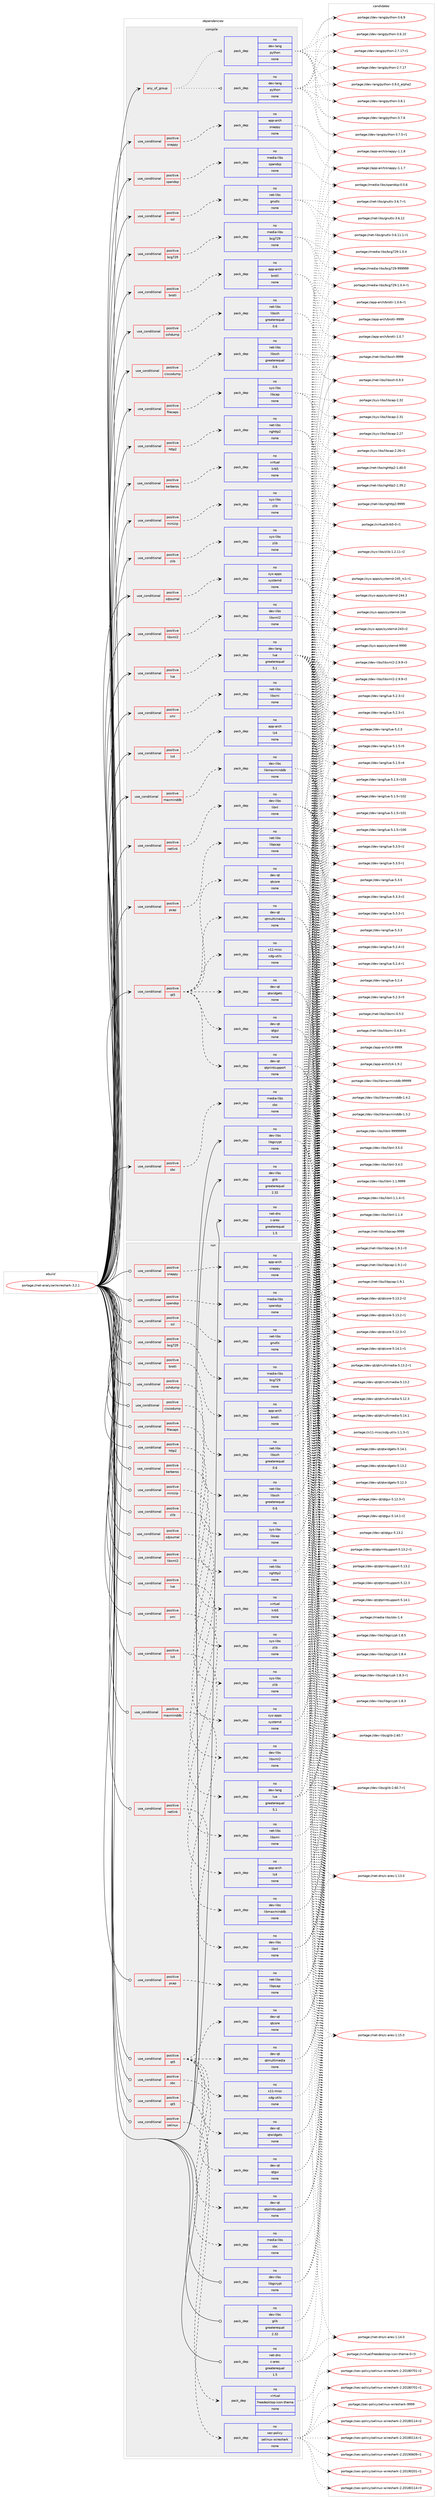 digraph prolog {

# *************
# Graph options
# *************

newrank=true;
concentrate=true;
compound=true;
graph [rankdir=LR,fontname=Helvetica,fontsize=10,ranksep=1.5];#, ranksep=2.5, nodesep=0.2];
edge  [arrowhead=vee];
node  [fontname=Helvetica,fontsize=10];

# **********
# The ebuild
# **********

subgraph cluster_leftcol {
color=gray;
rank=same;
label=<<i>ebuild</i>>;
id [label="portage://net-analyzer/wireshark-3.2.1", color=red, width=4, href="../net-analyzer/wireshark-3.2.1.svg"];
}

# ****************
# The dependencies
# ****************

subgraph cluster_midcol {
color=gray;
label=<<i>dependencies</i>>;
subgraph cluster_compile {
fillcolor="#eeeeee";
style=filled;
label=<<i>compile</i>>;
subgraph any2207 {
dependency138466 [label=<<TABLE BORDER="0" CELLBORDER="1" CELLSPACING="0" CELLPADDING="4"><TR><TD CELLPADDING="10">any_of_group</TD></TR></TABLE>>, shape=none, color=red];subgraph pack105378 {
dependency138467 [label=<<TABLE BORDER="0" CELLBORDER="1" CELLSPACING="0" CELLPADDING="4" WIDTH="220"><TR><TD ROWSPAN="6" CELLPADDING="30">pack_dep</TD></TR><TR><TD WIDTH="110">no</TD></TR><TR><TD>dev-lang</TD></TR><TR><TD>python</TD></TR><TR><TD>none</TD></TR><TR><TD></TD></TR></TABLE>>, shape=none, color=blue];
}
dependency138466:e -> dependency138467:w [weight=20,style="dotted",arrowhead="oinv"];
subgraph pack105379 {
dependency138468 [label=<<TABLE BORDER="0" CELLBORDER="1" CELLSPACING="0" CELLPADDING="4" WIDTH="220"><TR><TD ROWSPAN="6" CELLPADDING="30">pack_dep</TD></TR><TR><TD WIDTH="110">no</TD></TR><TR><TD>dev-lang</TD></TR><TR><TD>python</TD></TR><TR><TD>none</TD></TR><TR><TD></TD></TR></TABLE>>, shape=none, color=blue];
}
dependency138466:e -> dependency138468:w [weight=20,style="dotted",arrowhead="oinv"];
}
id:e -> dependency138466:w [weight=20,style="solid",arrowhead="vee"];
subgraph cond30754 {
dependency138469 [label=<<TABLE BORDER="0" CELLBORDER="1" CELLSPACING="0" CELLPADDING="4"><TR><TD ROWSPAN="3" CELLPADDING="10">use_conditional</TD></TR><TR><TD>positive</TD></TR><TR><TD>bcg729</TD></TR></TABLE>>, shape=none, color=red];
subgraph pack105380 {
dependency138470 [label=<<TABLE BORDER="0" CELLBORDER="1" CELLSPACING="0" CELLPADDING="4" WIDTH="220"><TR><TD ROWSPAN="6" CELLPADDING="30">pack_dep</TD></TR><TR><TD WIDTH="110">no</TD></TR><TR><TD>media-libs</TD></TR><TR><TD>bcg729</TD></TR><TR><TD>none</TD></TR><TR><TD></TD></TR></TABLE>>, shape=none, color=blue];
}
dependency138469:e -> dependency138470:w [weight=20,style="dashed",arrowhead="vee"];
}
id:e -> dependency138469:w [weight=20,style="solid",arrowhead="vee"];
subgraph cond30755 {
dependency138471 [label=<<TABLE BORDER="0" CELLBORDER="1" CELLSPACING="0" CELLPADDING="4"><TR><TD ROWSPAN="3" CELLPADDING="10">use_conditional</TD></TR><TR><TD>positive</TD></TR><TR><TD>brotli</TD></TR></TABLE>>, shape=none, color=red];
subgraph pack105381 {
dependency138472 [label=<<TABLE BORDER="0" CELLBORDER="1" CELLSPACING="0" CELLPADDING="4" WIDTH="220"><TR><TD ROWSPAN="6" CELLPADDING="30">pack_dep</TD></TR><TR><TD WIDTH="110">no</TD></TR><TR><TD>app-arch</TD></TR><TR><TD>brotli</TD></TR><TR><TD>none</TD></TR><TR><TD></TD></TR></TABLE>>, shape=none, color=blue];
}
dependency138471:e -> dependency138472:w [weight=20,style="dashed",arrowhead="vee"];
}
id:e -> dependency138471:w [weight=20,style="solid",arrowhead="vee"];
subgraph cond30756 {
dependency138473 [label=<<TABLE BORDER="0" CELLBORDER="1" CELLSPACING="0" CELLPADDING="4"><TR><TD ROWSPAN="3" CELLPADDING="10">use_conditional</TD></TR><TR><TD>positive</TD></TR><TR><TD>ciscodump</TD></TR></TABLE>>, shape=none, color=red];
subgraph pack105382 {
dependency138474 [label=<<TABLE BORDER="0" CELLBORDER="1" CELLSPACING="0" CELLPADDING="4" WIDTH="220"><TR><TD ROWSPAN="6" CELLPADDING="30">pack_dep</TD></TR><TR><TD WIDTH="110">no</TD></TR><TR><TD>net-libs</TD></TR><TR><TD>libssh</TD></TR><TR><TD>greaterequal</TD></TR><TR><TD>0.6</TD></TR></TABLE>>, shape=none, color=blue];
}
dependency138473:e -> dependency138474:w [weight=20,style="dashed",arrowhead="vee"];
}
id:e -> dependency138473:w [weight=20,style="solid",arrowhead="vee"];
subgraph cond30757 {
dependency138475 [label=<<TABLE BORDER="0" CELLBORDER="1" CELLSPACING="0" CELLPADDING="4"><TR><TD ROWSPAN="3" CELLPADDING="10">use_conditional</TD></TR><TR><TD>positive</TD></TR><TR><TD>filecaps</TD></TR></TABLE>>, shape=none, color=red];
subgraph pack105383 {
dependency138476 [label=<<TABLE BORDER="0" CELLBORDER="1" CELLSPACING="0" CELLPADDING="4" WIDTH="220"><TR><TD ROWSPAN="6" CELLPADDING="30">pack_dep</TD></TR><TR><TD WIDTH="110">no</TD></TR><TR><TD>sys-libs</TD></TR><TR><TD>libcap</TD></TR><TR><TD>none</TD></TR><TR><TD></TD></TR></TABLE>>, shape=none, color=blue];
}
dependency138475:e -> dependency138476:w [weight=20,style="dashed",arrowhead="vee"];
}
id:e -> dependency138475:w [weight=20,style="solid",arrowhead="vee"];
subgraph cond30758 {
dependency138477 [label=<<TABLE BORDER="0" CELLBORDER="1" CELLSPACING="0" CELLPADDING="4"><TR><TD ROWSPAN="3" CELLPADDING="10">use_conditional</TD></TR><TR><TD>positive</TD></TR><TR><TD>http2</TD></TR></TABLE>>, shape=none, color=red];
subgraph pack105384 {
dependency138478 [label=<<TABLE BORDER="0" CELLBORDER="1" CELLSPACING="0" CELLPADDING="4" WIDTH="220"><TR><TD ROWSPAN="6" CELLPADDING="30">pack_dep</TD></TR><TR><TD WIDTH="110">no</TD></TR><TR><TD>net-libs</TD></TR><TR><TD>nghttp2</TD></TR><TR><TD>none</TD></TR><TR><TD></TD></TR></TABLE>>, shape=none, color=blue];
}
dependency138477:e -> dependency138478:w [weight=20,style="dashed",arrowhead="vee"];
}
id:e -> dependency138477:w [weight=20,style="solid",arrowhead="vee"];
subgraph cond30759 {
dependency138479 [label=<<TABLE BORDER="0" CELLBORDER="1" CELLSPACING="0" CELLPADDING="4"><TR><TD ROWSPAN="3" CELLPADDING="10">use_conditional</TD></TR><TR><TD>positive</TD></TR><TR><TD>kerberos</TD></TR></TABLE>>, shape=none, color=red];
subgraph pack105385 {
dependency138480 [label=<<TABLE BORDER="0" CELLBORDER="1" CELLSPACING="0" CELLPADDING="4" WIDTH="220"><TR><TD ROWSPAN="6" CELLPADDING="30">pack_dep</TD></TR><TR><TD WIDTH="110">no</TD></TR><TR><TD>virtual</TD></TR><TR><TD>krb5</TD></TR><TR><TD>none</TD></TR><TR><TD></TD></TR></TABLE>>, shape=none, color=blue];
}
dependency138479:e -> dependency138480:w [weight=20,style="dashed",arrowhead="vee"];
}
id:e -> dependency138479:w [weight=20,style="solid",arrowhead="vee"];
subgraph cond30760 {
dependency138481 [label=<<TABLE BORDER="0" CELLBORDER="1" CELLSPACING="0" CELLPADDING="4"><TR><TD ROWSPAN="3" CELLPADDING="10">use_conditional</TD></TR><TR><TD>positive</TD></TR><TR><TD>libxml2</TD></TR></TABLE>>, shape=none, color=red];
subgraph pack105386 {
dependency138482 [label=<<TABLE BORDER="0" CELLBORDER="1" CELLSPACING="0" CELLPADDING="4" WIDTH="220"><TR><TD ROWSPAN="6" CELLPADDING="30">pack_dep</TD></TR><TR><TD WIDTH="110">no</TD></TR><TR><TD>dev-libs</TD></TR><TR><TD>libxml2</TD></TR><TR><TD>none</TD></TR><TR><TD></TD></TR></TABLE>>, shape=none, color=blue];
}
dependency138481:e -> dependency138482:w [weight=20,style="dashed",arrowhead="vee"];
}
id:e -> dependency138481:w [weight=20,style="solid",arrowhead="vee"];
subgraph cond30761 {
dependency138483 [label=<<TABLE BORDER="0" CELLBORDER="1" CELLSPACING="0" CELLPADDING="4"><TR><TD ROWSPAN="3" CELLPADDING="10">use_conditional</TD></TR><TR><TD>positive</TD></TR><TR><TD>lua</TD></TR></TABLE>>, shape=none, color=red];
subgraph pack105387 {
dependency138484 [label=<<TABLE BORDER="0" CELLBORDER="1" CELLSPACING="0" CELLPADDING="4" WIDTH="220"><TR><TD ROWSPAN="6" CELLPADDING="30">pack_dep</TD></TR><TR><TD WIDTH="110">no</TD></TR><TR><TD>dev-lang</TD></TR><TR><TD>lua</TD></TR><TR><TD>greaterequal</TD></TR><TR><TD>5.1</TD></TR></TABLE>>, shape=none, color=blue];
}
dependency138483:e -> dependency138484:w [weight=20,style="dashed",arrowhead="vee"];
}
id:e -> dependency138483:w [weight=20,style="solid",arrowhead="vee"];
subgraph cond30762 {
dependency138485 [label=<<TABLE BORDER="0" CELLBORDER="1" CELLSPACING="0" CELLPADDING="4"><TR><TD ROWSPAN="3" CELLPADDING="10">use_conditional</TD></TR><TR><TD>positive</TD></TR><TR><TD>lz4</TD></TR></TABLE>>, shape=none, color=red];
subgraph pack105388 {
dependency138486 [label=<<TABLE BORDER="0" CELLBORDER="1" CELLSPACING="0" CELLPADDING="4" WIDTH="220"><TR><TD ROWSPAN="6" CELLPADDING="30">pack_dep</TD></TR><TR><TD WIDTH="110">no</TD></TR><TR><TD>app-arch</TD></TR><TR><TD>lz4</TD></TR><TR><TD>none</TD></TR><TR><TD></TD></TR></TABLE>>, shape=none, color=blue];
}
dependency138485:e -> dependency138486:w [weight=20,style="dashed",arrowhead="vee"];
}
id:e -> dependency138485:w [weight=20,style="solid",arrowhead="vee"];
subgraph cond30763 {
dependency138487 [label=<<TABLE BORDER="0" CELLBORDER="1" CELLSPACING="0" CELLPADDING="4"><TR><TD ROWSPAN="3" CELLPADDING="10">use_conditional</TD></TR><TR><TD>positive</TD></TR><TR><TD>maxminddb</TD></TR></TABLE>>, shape=none, color=red];
subgraph pack105389 {
dependency138488 [label=<<TABLE BORDER="0" CELLBORDER="1" CELLSPACING="0" CELLPADDING="4" WIDTH="220"><TR><TD ROWSPAN="6" CELLPADDING="30">pack_dep</TD></TR><TR><TD WIDTH="110">no</TD></TR><TR><TD>dev-libs</TD></TR><TR><TD>libmaxminddb</TD></TR><TR><TD>none</TD></TR><TR><TD></TD></TR></TABLE>>, shape=none, color=blue];
}
dependency138487:e -> dependency138488:w [weight=20,style="dashed",arrowhead="vee"];
}
id:e -> dependency138487:w [weight=20,style="solid",arrowhead="vee"];
subgraph cond30764 {
dependency138489 [label=<<TABLE BORDER="0" CELLBORDER="1" CELLSPACING="0" CELLPADDING="4"><TR><TD ROWSPAN="3" CELLPADDING="10">use_conditional</TD></TR><TR><TD>positive</TD></TR><TR><TD>minizip</TD></TR></TABLE>>, shape=none, color=red];
subgraph pack105390 {
dependency138490 [label=<<TABLE BORDER="0" CELLBORDER="1" CELLSPACING="0" CELLPADDING="4" WIDTH="220"><TR><TD ROWSPAN="6" CELLPADDING="30">pack_dep</TD></TR><TR><TD WIDTH="110">no</TD></TR><TR><TD>sys-libs</TD></TR><TR><TD>zlib</TD></TR><TR><TD>none</TD></TR><TR><TD></TD></TR></TABLE>>, shape=none, color=blue];
}
dependency138489:e -> dependency138490:w [weight=20,style="dashed",arrowhead="vee"];
}
id:e -> dependency138489:w [weight=20,style="solid",arrowhead="vee"];
subgraph cond30765 {
dependency138491 [label=<<TABLE BORDER="0" CELLBORDER="1" CELLSPACING="0" CELLPADDING="4"><TR><TD ROWSPAN="3" CELLPADDING="10">use_conditional</TD></TR><TR><TD>positive</TD></TR><TR><TD>netlink</TD></TR></TABLE>>, shape=none, color=red];
subgraph pack105391 {
dependency138492 [label=<<TABLE BORDER="0" CELLBORDER="1" CELLSPACING="0" CELLPADDING="4" WIDTH="220"><TR><TD ROWSPAN="6" CELLPADDING="30">pack_dep</TD></TR><TR><TD WIDTH="110">no</TD></TR><TR><TD>dev-libs</TD></TR><TR><TD>libnl</TD></TR><TR><TD>none</TD></TR><TR><TD></TD></TR></TABLE>>, shape=none, color=blue];
}
dependency138491:e -> dependency138492:w [weight=20,style="dashed",arrowhead="vee"];
}
id:e -> dependency138491:w [weight=20,style="solid",arrowhead="vee"];
subgraph cond30766 {
dependency138493 [label=<<TABLE BORDER="0" CELLBORDER="1" CELLSPACING="0" CELLPADDING="4"><TR><TD ROWSPAN="3" CELLPADDING="10">use_conditional</TD></TR><TR><TD>positive</TD></TR><TR><TD>pcap</TD></TR></TABLE>>, shape=none, color=red];
subgraph pack105392 {
dependency138494 [label=<<TABLE BORDER="0" CELLBORDER="1" CELLSPACING="0" CELLPADDING="4" WIDTH="220"><TR><TD ROWSPAN="6" CELLPADDING="30">pack_dep</TD></TR><TR><TD WIDTH="110">no</TD></TR><TR><TD>net-libs</TD></TR><TR><TD>libpcap</TD></TR><TR><TD>none</TD></TR><TR><TD></TD></TR></TABLE>>, shape=none, color=blue];
}
dependency138493:e -> dependency138494:w [weight=20,style="dashed",arrowhead="vee"];
}
id:e -> dependency138493:w [weight=20,style="solid",arrowhead="vee"];
subgraph cond30767 {
dependency138495 [label=<<TABLE BORDER="0" CELLBORDER="1" CELLSPACING="0" CELLPADDING="4"><TR><TD ROWSPAN="3" CELLPADDING="10">use_conditional</TD></TR><TR><TD>positive</TD></TR><TR><TD>qt5</TD></TR></TABLE>>, shape=none, color=red];
subgraph pack105393 {
dependency138496 [label=<<TABLE BORDER="0" CELLBORDER="1" CELLSPACING="0" CELLPADDING="4" WIDTH="220"><TR><TD ROWSPAN="6" CELLPADDING="30">pack_dep</TD></TR><TR><TD WIDTH="110">no</TD></TR><TR><TD>dev-qt</TD></TR><TR><TD>qtcore</TD></TR><TR><TD>none</TD></TR><TR><TD></TD></TR></TABLE>>, shape=none, color=blue];
}
dependency138495:e -> dependency138496:w [weight=20,style="dashed",arrowhead="vee"];
subgraph pack105394 {
dependency138497 [label=<<TABLE BORDER="0" CELLBORDER="1" CELLSPACING="0" CELLPADDING="4" WIDTH="220"><TR><TD ROWSPAN="6" CELLPADDING="30">pack_dep</TD></TR><TR><TD WIDTH="110">no</TD></TR><TR><TD>dev-qt</TD></TR><TR><TD>qtgui</TD></TR><TR><TD>none</TD></TR><TR><TD></TD></TR></TABLE>>, shape=none, color=blue];
}
dependency138495:e -> dependency138497:w [weight=20,style="dashed",arrowhead="vee"];
subgraph pack105395 {
dependency138498 [label=<<TABLE BORDER="0" CELLBORDER="1" CELLSPACING="0" CELLPADDING="4" WIDTH="220"><TR><TD ROWSPAN="6" CELLPADDING="30">pack_dep</TD></TR><TR><TD WIDTH="110">no</TD></TR><TR><TD>dev-qt</TD></TR><TR><TD>qtmultimedia</TD></TR><TR><TD>none</TD></TR><TR><TD></TD></TR></TABLE>>, shape=none, color=blue];
}
dependency138495:e -> dependency138498:w [weight=20,style="dashed",arrowhead="vee"];
subgraph pack105396 {
dependency138499 [label=<<TABLE BORDER="0" CELLBORDER="1" CELLSPACING="0" CELLPADDING="4" WIDTH="220"><TR><TD ROWSPAN="6" CELLPADDING="30">pack_dep</TD></TR><TR><TD WIDTH="110">no</TD></TR><TR><TD>dev-qt</TD></TR><TR><TD>qtprintsupport</TD></TR><TR><TD>none</TD></TR><TR><TD></TD></TR></TABLE>>, shape=none, color=blue];
}
dependency138495:e -> dependency138499:w [weight=20,style="dashed",arrowhead="vee"];
subgraph pack105397 {
dependency138500 [label=<<TABLE BORDER="0" CELLBORDER="1" CELLSPACING="0" CELLPADDING="4" WIDTH="220"><TR><TD ROWSPAN="6" CELLPADDING="30">pack_dep</TD></TR><TR><TD WIDTH="110">no</TD></TR><TR><TD>dev-qt</TD></TR><TR><TD>qtwidgets</TD></TR><TR><TD>none</TD></TR><TR><TD></TD></TR></TABLE>>, shape=none, color=blue];
}
dependency138495:e -> dependency138500:w [weight=20,style="dashed",arrowhead="vee"];
subgraph pack105398 {
dependency138501 [label=<<TABLE BORDER="0" CELLBORDER="1" CELLSPACING="0" CELLPADDING="4" WIDTH="220"><TR><TD ROWSPAN="6" CELLPADDING="30">pack_dep</TD></TR><TR><TD WIDTH="110">no</TD></TR><TR><TD>x11-misc</TD></TR><TR><TD>xdg-utils</TD></TR><TR><TD>none</TD></TR><TR><TD></TD></TR></TABLE>>, shape=none, color=blue];
}
dependency138495:e -> dependency138501:w [weight=20,style="dashed",arrowhead="vee"];
}
id:e -> dependency138495:w [weight=20,style="solid",arrowhead="vee"];
subgraph cond30768 {
dependency138502 [label=<<TABLE BORDER="0" CELLBORDER="1" CELLSPACING="0" CELLPADDING="4"><TR><TD ROWSPAN="3" CELLPADDING="10">use_conditional</TD></TR><TR><TD>positive</TD></TR><TR><TD>sbc</TD></TR></TABLE>>, shape=none, color=red];
subgraph pack105399 {
dependency138503 [label=<<TABLE BORDER="0" CELLBORDER="1" CELLSPACING="0" CELLPADDING="4" WIDTH="220"><TR><TD ROWSPAN="6" CELLPADDING="30">pack_dep</TD></TR><TR><TD WIDTH="110">no</TD></TR><TR><TD>media-libs</TD></TR><TR><TD>sbc</TD></TR><TR><TD>none</TD></TR><TR><TD></TD></TR></TABLE>>, shape=none, color=blue];
}
dependency138502:e -> dependency138503:w [weight=20,style="dashed",arrowhead="vee"];
}
id:e -> dependency138502:w [weight=20,style="solid",arrowhead="vee"];
subgraph cond30769 {
dependency138504 [label=<<TABLE BORDER="0" CELLBORDER="1" CELLSPACING="0" CELLPADDING="4"><TR><TD ROWSPAN="3" CELLPADDING="10">use_conditional</TD></TR><TR><TD>positive</TD></TR><TR><TD>sdjournal</TD></TR></TABLE>>, shape=none, color=red];
subgraph pack105400 {
dependency138505 [label=<<TABLE BORDER="0" CELLBORDER="1" CELLSPACING="0" CELLPADDING="4" WIDTH="220"><TR><TD ROWSPAN="6" CELLPADDING="30">pack_dep</TD></TR><TR><TD WIDTH="110">no</TD></TR><TR><TD>sys-apps</TD></TR><TR><TD>systemd</TD></TR><TR><TD>none</TD></TR><TR><TD></TD></TR></TABLE>>, shape=none, color=blue];
}
dependency138504:e -> dependency138505:w [weight=20,style="dashed",arrowhead="vee"];
}
id:e -> dependency138504:w [weight=20,style="solid",arrowhead="vee"];
subgraph cond30770 {
dependency138506 [label=<<TABLE BORDER="0" CELLBORDER="1" CELLSPACING="0" CELLPADDING="4"><TR><TD ROWSPAN="3" CELLPADDING="10">use_conditional</TD></TR><TR><TD>positive</TD></TR><TR><TD>smi</TD></TR></TABLE>>, shape=none, color=red];
subgraph pack105401 {
dependency138507 [label=<<TABLE BORDER="0" CELLBORDER="1" CELLSPACING="0" CELLPADDING="4" WIDTH="220"><TR><TD ROWSPAN="6" CELLPADDING="30">pack_dep</TD></TR><TR><TD WIDTH="110">no</TD></TR><TR><TD>net-libs</TD></TR><TR><TD>libsmi</TD></TR><TR><TD>none</TD></TR><TR><TD></TD></TR></TABLE>>, shape=none, color=blue];
}
dependency138506:e -> dependency138507:w [weight=20,style="dashed",arrowhead="vee"];
}
id:e -> dependency138506:w [weight=20,style="solid",arrowhead="vee"];
subgraph cond30771 {
dependency138508 [label=<<TABLE BORDER="0" CELLBORDER="1" CELLSPACING="0" CELLPADDING="4"><TR><TD ROWSPAN="3" CELLPADDING="10">use_conditional</TD></TR><TR><TD>positive</TD></TR><TR><TD>snappy</TD></TR></TABLE>>, shape=none, color=red];
subgraph pack105402 {
dependency138509 [label=<<TABLE BORDER="0" CELLBORDER="1" CELLSPACING="0" CELLPADDING="4" WIDTH="220"><TR><TD ROWSPAN="6" CELLPADDING="30">pack_dep</TD></TR><TR><TD WIDTH="110">no</TD></TR><TR><TD>app-arch</TD></TR><TR><TD>snappy</TD></TR><TR><TD>none</TD></TR><TR><TD></TD></TR></TABLE>>, shape=none, color=blue];
}
dependency138508:e -> dependency138509:w [weight=20,style="dashed",arrowhead="vee"];
}
id:e -> dependency138508:w [weight=20,style="solid",arrowhead="vee"];
subgraph cond30772 {
dependency138510 [label=<<TABLE BORDER="0" CELLBORDER="1" CELLSPACING="0" CELLPADDING="4"><TR><TD ROWSPAN="3" CELLPADDING="10">use_conditional</TD></TR><TR><TD>positive</TD></TR><TR><TD>spandsp</TD></TR></TABLE>>, shape=none, color=red];
subgraph pack105403 {
dependency138511 [label=<<TABLE BORDER="0" CELLBORDER="1" CELLSPACING="0" CELLPADDING="4" WIDTH="220"><TR><TD ROWSPAN="6" CELLPADDING="30">pack_dep</TD></TR><TR><TD WIDTH="110">no</TD></TR><TR><TD>media-libs</TD></TR><TR><TD>spandsp</TD></TR><TR><TD>none</TD></TR><TR><TD></TD></TR></TABLE>>, shape=none, color=blue];
}
dependency138510:e -> dependency138511:w [weight=20,style="dashed",arrowhead="vee"];
}
id:e -> dependency138510:w [weight=20,style="solid",arrowhead="vee"];
subgraph cond30773 {
dependency138512 [label=<<TABLE BORDER="0" CELLBORDER="1" CELLSPACING="0" CELLPADDING="4"><TR><TD ROWSPAN="3" CELLPADDING="10">use_conditional</TD></TR><TR><TD>positive</TD></TR><TR><TD>sshdump</TD></TR></TABLE>>, shape=none, color=red];
subgraph pack105404 {
dependency138513 [label=<<TABLE BORDER="0" CELLBORDER="1" CELLSPACING="0" CELLPADDING="4" WIDTH="220"><TR><TD ROWSPAN="6" CELLPADDING="30">pack_dep</TD></TR><TR><TD WIDTH="110">no</TD></TR><TR><TD>net-libs</TD></TR><TR><TD>libssh</TD></TR><TR><TD>greaterequal</TD></TR><TR><TD>0.6</TD></TR></TABLE>>, shape=none, color=blue];
}
dependency138512:e -> dependency138513:w [weight=20,style="dashed",arrowhead="vee"];
}
id:e -> dependency138512:w [weight=20,style="solid",arrowhead="vee"];
subgraph cond30774 {
dependency138514 [label=<<TABLE BORDER="0" CELLBORDER="1" CELLSPACING="0" CELLPADDING="4"><TR><TD ROWSPAN="3" CELLPADDING="10">use_conditional</TD></TR><TR><TD>positive</TD></TR><TR><TD>ssl</TD></TR></TABLE>>, shape=none, color=red];
subgraph pack105405 {
dependency138515 [label=<<TABLE BORDER="0" CELLBORDER="1" CELLSPACING="0" CELLPADDING="4" WIDTH="220"><TR><TD ROWSPAN="6" CELLPADDING="30">pack_dep</TD></TR><TR><TD WIDTH="110">no</TD></TR><TR><TD>net-libs</TD></TR><TR><TD>gnutls</TD></TR><TR><TD>none</TD></TR><TR><TD></TD></TR></TABLE>>, shape=none, color=blue];
}
dependency138514:e -> dependency138515:w [weight=20,style="dashed",arrowhead="vee"];
}
id:e -> dependency138514:w [weight=20,style="solid",arrowhead="vee"];
subgraph cond30775 {
dependency138516 [label=<<TABLE BORDER="0" CELLBORDER="1" CELLSPACING="0" CELLPADDING="4"><TR><TD ROWSPAN="3" CELLPADDING="10">use_conditional</TD></TR><TR><TD>positive</TD></TR><TR><TD>zlib</TD></TR></TABLE>>, shape=none, color=red];
subgraph pack105406 {
dependency138517 [label=<<TABLE BORDER="0" CELLBORDER="1" CELLSPACING="0" CELLPADDING="4" WIDTH="220"><TR><TD ROWSPAN="6" CELLPADDING="30">pack_dep</TD></TR><TR><TD WIDTH="110">no</TD></TR><TR><TD>sys-libs</TD></TR><TR><TD>zlib</TD></TR><TR><TD>none</TD></TR><TR><TD></TD></TR></TABLE>>, shape=none, color=blue];
}
dependency138516:e -> dependency138517:w [weight=20,style="dashed",arrowhead="vee"];
}
id:e -> dependency138516:w [weight=20,style="solid",arrowhead="vee"];
subgraph pack105407 {
dependency138518 [label=<<TABLE BORDER="0" CELLBORDER="1" CELLSPACING="0" CELLPADDING="4" WIDTH="220"><TR><TD ROWSPAN="6" CELLPADDING="30">pack_dep</TD></TR><TR><TD WIDTH="110">no</TD></TR><TR><TD>dev-libs</TD></TR><TR><TD>glib</TD></TR><TR><TD>greaterequal</TD></TR><TR><TD>2.32</TD></TR></TABLE>>, shape=none, color=blue];
}
id:e -> dependency138518:w [weight=20,style="solid",arrowhead="vee"];
subgraph pack105408 {
dependency138519 [label=<<TABLE BORDER="0" CELLBORDER="1" CELLSPACING="0" CELLPADDING="4" WIDTH="220"><TR><TD ROWSPAN="6" CELLPADDING="30">pack_dep</TD></TR><TR><TD WIDTH="110">no</TD></TR><TR><TD>dev-libs</TD></TR><TR><TD>libgcrypt</TD></TR><TR><TD>none</TD></TR><TR><TD></TD></TR></TABLE>>, shape=none, color=blue];
}
id:e -> dependency138519:w [weight=20,style="solid",arrowhead="vee"];
subgraph pack105409 {
dependency138520 [label=<<TABLE BORDER="0" CELLBORDER="1" CELLSPACING="0" CELLPADDING="4" WIDTH="220"><TR><TD ROWSPAN="6" CELLPADDING="30">pack_dep</TD></TR><TR><TD WIDTH="110">no</TD></TR><TR><TD>net-dns</TD></TR><TR><TD>c-ares</TD></TR><TR><TD>greaterequal</TD></TR><TR><TD>1.5</TD></TR></TABLE>>, shape=none, color=blue];
}
id:e -> dependency138520:w [weight=20,style="solid",arrowhead="vee"];
}
subgraph cluster_compileandrun {
fillcolor="#eeeeee";
style=filled;
label=<<i>compile and run</i>>;
}
subgraph cluster_run {
fillcolor="#eeeeee";
style=filled;
label=<<i>run</i>>;
subgraph cond30776 {
dependency138521 [label=<<TABLE BORDER="0" CELLBORDER="1" CELLSPACING="0" CELLPADDING="4"><TR><TD ROWSPAN="3" CELLPADDING="10">use_conditional</TD></TR><TR><TD>positive</TD></TR><TR><TD>bcg729</TD></TR></TABLE>>, shape=none, color=red];
subgraph pack105410 {
dependency138522 [label=<<TABLE BORDER="0" CELLBORDER="1" CELLSPACING="0" CELLPADDING="4" WIDTH="220"><TR><TD ROWSPAN="6" CELLPADDING="30">pack_dep</TD></TR><TR><TD WIDTH="110">no</TD></TR><TR><TD>media-libs</TD></TR><TR><TD>bcg729</TD></TR><TR><TD>none</TD></TR><TR><TD></TD></TR></TABLE>>, shape=none, color=blue];
}
dependency138521:e -> dependency138522:w [weight=20,style="dashed",arrowhead="vee"];
}
id:e -> dependency138521:w [weight=20,style="solid",arrowhead="odot"];
subgraph cond30777 {
dependency138523 [label=<<TABLE BORDER="0" CELLBORDER="1" CELLSPACING="0" CELLPADDING="4"><TR><TD ROWSPAN="3" CELLPADDING="10">use_conditional</TD></TR><TR><TD>positive</TD></TR><TR><TD>brotli</TD></TR></TABLE>>, shape=none, color=red];
subgraph pack105411 {
dependency138524 [label=<<TABLE BORDER="0" CELLBORDER="1" CELLSPACING="0" CELLPADDING="4" WIDTH="220"><TR><TD ROWSPAN="6" CELLPADDING="30">pack_dep</TD></TR><TR><TD WIDTH="110">no</TD></TR><TR><TD>app-arch</TD></TR><TR><TD>brotli</TD></TR><TR><TD>none</TD></TR><TR><TD></TD></TR></TABLE>>, shape=none, color=blue];
}
dependency138523:e -> dependency138524:w [weight=20,style="dashed",arrowhead="vee"];
}
id:e -> dependency138523:w [weight=20,style="solid",arrowhead="odot"];
subgraph cond30778 {
dependency138525 [label=<<TABLE BORDER="0" CELLBORDER="1" CELLSPACING="0" CELLPADDING="4"><TR><TD ROWSPAN="3" CELLPADDING="10">use_conditional</TD></TR><TR><TD>positive</TD></TR><TR><TD>ciscodump</TD></TR></TABLE>>, shape=none, color=red];
subgraph pack105412 {
dependency138526 [label=<<TABLE BORDER="0" CELLBORDER="1" CELLSPACING="0" CELLPADDING="4" WIDTH="220"><TR><TD ROWSPAN="6" CELLPADDING="30">pack_dep</TD></TR><TR><TD WIDTH="110">no</TD></TR><TR><TD>net-libs</TD></TR><TR><TD>libssh</TD></TR><TR><TD>greaterequal</TD></TR><TR><TD>0.6</TD></TR></TABLE>>, shape=none, color=blue];
}
dependency138525:e -> dependency138526:w [weight=20,style="dashed",arrowhead="vee"];
}
id:e -> dependency138525:w [weight=20,style="solid",arrowhead="odot"];
subgraph cond30779 {
dependency138527 [label=<<TABLE BORDER="0" CELLBORDER="1" CELLSPACING="0" CELLPADDING="4"><TR><TD ROWSPAN="3" CELLPADDING="10">use_conditional</TD></TR><TR><TD>positive</TD></TR><TR><TD>filecaps</TD></TR></TABLE>>, shape=none, color=red];
subgraph pack105413 {
dependency138528 [label=<<TABLE BORDER="0" CELLBORDER="1" CELLSPACING="0" CELLPADDING="4" WIDTH="220"><TR><TD ROWSPAN="6" CELLPADDING="30">pack_dep</TD></TR><TR><TD WIDTH="110">no</TD></TR><TR><TD>sys-libs</TD></TR><TR><TD>libcap</TD></TR><TR><TD>none</TD></TR><TR><TD></TD></TR></TABLE>>, shape=none, color=blue];
}
dependency138527:e -> dependency138528:w [weight=20,style="dashed",arrowhead="vee"];
}
id:e -> dependency138527:w [weight=20,style="solid",arrowhead="odot"];
subgraph cond30780 {
dependency138529 [label=<<TABLE BORDER="0" CELLBORDER="1" CELLSPACING="0" CELLPADDING="4"><TR><TD ROWSPAN="3" CELLPADDING="10">use_conditional</TD></TR><TR><TD>positive</TD></TR><TR><TD>http2</TD></TR></TABLE>>, shape=none, color=red];
subgraph pack105414 {
dependency138530 [label=<<TABLE BORDER="0" CELLBORDER="1" CELLSPACING="0" CELLPADDING="4" WIDTH="220"><TR><TD ROWSPAN="6" CELLPADDING="30">pack_dep</TD></TR><TR><TD WIDTH="110">no</TD></TR><TR><TD>net-libs</TD></TR><TR><TD>nghttp2</TD></TR><TR><TD>none</TD></TR><TR><TD></TD></TR></TABLE>>, shape=none, color=blue];
}
dependency138529:e -> dependency138530:w [weight=20,style="dashed",arrowhead="vee"];
}
id:e -> dependency138529:w [weight=20,style="solid",arrowhead="odot"];
subgraph cond30781 {
dependency138531 [label=<<TABLE BORDER="0" CELLBORDER="1" CELLSPACING="0" CELLPADDING="4"><TR><TD ROWSPAN="3" CELLPADDING="10">use_conditional</TD></TR><TR><TD>positive</TD></TR><TR><TD>kerberos</TD></TR></TABLE>>, shape=none, color=red];
subgraph pack105415 {
dependency138532 [label=<<TABLE BORDER="0" CELLBORDER="1" CELLSPACING="0" CELLPADDING="4" WIDTH="220"><TR><TD ROWSPAN="6" CELLPADDING="30">pack_dep</TD></TR><TR><TD WIDTH="110">no</TD></TR><TR><TD>virtual</TD></TR><TR><TD>krb5</TD></TR><TR><TD>none</TD></TR><TR><TD></TD></TR></TABLE>>, shape=none, color=blue];
}
dependency138531:e -> dependency138532:w [weight=20,style="dashed",arrowhead="vee"];
}
id:e -> dependency138531:w [weight=20,style="solid",arrowhead="odot"];
subgraph cond30782 {
dependency138533 [label=<<TABLE BORDER="0" CELLBORDER="1" CELLSPACING="0" CELLPADDING="4"><TR><TD ROWSPAN="3" CELLPADDING="10">use_conditional</TD></TR><TR><TD>positive</TD></TR><TR><TD>libxml2</TD></TR></TABLE>>, shape=none, color=red];
subgraph pack105416 {
dependency138534 [label=<<TABLE BORDER="0" CELLBORDER="1" CELLSPACING="0" CELLPADDING="4" WIDTH="220"><TR><TD ROWSPAN="6" CELLPADDING="30">pack_dep</TD></TR><TR><TD WIDTH="110">no</TD></TR><TR><TD>dev-libs</TD></TR><TR><TD>libxml2</TD></TR><TR><TD>none</TD></TR><TR><TD></TD></TR></TABLE>>, shape=none, color=blue];
}
dependency138533:e -> dependency138534:w [weight=20,style="dashed",arrowhead="vee"];
}
id:e -> dependency138533:w [weight=20,style="solid",arrowhead="odot"];
subgraph cond30783 {
dependency138535 [label=<<TABLE BORDER="0" CELLBORDER="1" CELLSPACING="0" CELLPADDING="4"><TR><TD ROWSPAN="3" CELLPADDING="10">use_conditional</TD></TR><TR><TD>positive</TD></TR><TR><TD>lua</TD></TR></TABLE>>, shape=none, color=red];
subgraph pack105417 {
dependency138536 [label=<<TABLE BORDER="0" CELLBORDER="1" CELLSPACING="0" CELLPADDING="4" WIDTH="220"><TR><TD ROWSPAN="6" CELLPADDING="30">pack_dep</TD></TR><TR><TD WIDTH="110">no</TD></TR><TR><TD>dev-lang</TD></TR><TR><TD>lua</TD></TR><TR><TD>greaterequal</TD></TR><TR><TD>5.1</TD></TR></TABLE>>, shape=none, color=blue];
}
dependency138535:e -> dependency138536:w [weight=20,style="dashed",arrowhead="vee"];
}
id:e -> dependency138535:w [weight=20,style="solid",arrowhead="odot"];
subgraph cond30784 {
dependency138537 [label=<<TABLE BORDER="0" CELLBORDER="1" CELLSPACING="0" CELLPADDING="4"><TR><TD ROWSPAN="3" CELLPADDING="10">use_conditional</TD></TR><TR><TD>positive</TD></TR><TR><TD>lz4</TD></TR></TABLE>>, shape=none, color=red];
subgraph pack105418 {
dependency138538 [label=<<TABLE BORDER="0" CELLBORDER="1" CELLSPACING="0" CELLPADDING="4" WIDTH="220"><TR><TD ROWSPAN="6" CELLPADDING="30">pack_dep</TD></TR><TR><TD WIDTH="110">no</TD></TR><TR><TD>app-arch</TD></TR><TR><TD>lz4</TD></TR><TR><TD>none</TD></TR><TR><TD></TD></TR></TABLE>>, shape=none, color=blue];
}
dependency138537:e -> dependency138538:w [weight=20,style="dashed",arrowhead="vee"];
}
id:e -> dependency138537:w [weight=20,style="solid",arrowhead="odot"];
subgraph cond30785 {
dependency138539 [label=<<TABLE BORDER="0" CELLBORDER="1" CELLSPACING="0" CELLPADDING="4"><TR><TD ROWSPAN="3" CELLPADDING="10">use_conditional</TD></TR><TR><TD>positive</TD></TR><TR><TD>maxminddb</TD></TR></TABLE>>, shape=none, color=red];
subgraph pack105419 {
dependency138540 [label=<<TABLE BORDER="0" CELLBORDER="1" CELLSPACING="0" CELLPADDING="4" WIDTH="220"><TR><TD ROWSPAN="6" CELLPADDING="30">pack_dep</TD></TR><TR><TD WIDTH="110">no</TD></TR><TR><TD>dev-libs</TD></TR><TR><TD>libmaxminddb</TD></TR><TR><TD>none</TD></TR><TR><TD></TD></TR></TABLE>>, shape=none, color=blue];
}
dependency138539:e -> dependency138540:w [weight=20,style="dashed",arrowhead="vee"];
}
id:e -> dependency138539:w [weight=20,style="solid",arrowhead="odot"];
subgraph cond30786 {
dependency138541 [label=<<TABLE BORDER="0" CELLBORDER="1" CELLSPACING="0" CELLPADDING="4"><TR><TD ROWSPAN="3" CELLPADDING="10">use_conditional</TD></TR><TR><TD>positive</TD></TR><TR><TD>minizip</TD></TR></TABLE>>, shape=none, color=red];
subgraph pack105420 {
dependency138542 [label=<<TABLE BORDER="0" CELLBORDER="1" CELLSPACING="0" CELLPADDING="4" WIDTH="220"><TR><TD ROWSPAN="6" CELLPADDING="30">pack_dep</TD></TR><TR><TD WIDTH="110">no</TD></TR><TR><TD>sys-libs</TD></TR><TR><TD>zlib</TD></TR><TR><TD>none</TD></TR><TR><TD></TD></TR></TABLE>>, shape=none, color=blue];
}
dependency138541:e -> dependency138542:w [weight=20,style="dashed",arrowhead="vee"];
}
id:e -> dependency138541:w [weight=20,style="solid",arrowhead="odot"];
subgraph cond30787 {
dependency138543 [label=<<TABLE BORDER="0" CELLBORDER="1" CELLSPACING="0" CELLPADDING="4"><TR><TD ROWSPAN="3" CELLPADDING="10">use_conditional</TD></TR><TR><TD>positive</TD></TR><TR><TD>netlink</TD></TR></TABLE>>, shape=none, color=red];
subgraph pack105421 {
dependency138544 [label=<<TABLE BORDER="0" CELLBORDER="1" CELLSPACING="0" CELLPADDING="4" WIDTH="220"><TR><TD ROWSPAN="6" CELLPADDING="30">pack_dep</TD></TR><TR><TD WIDTH="110">no</TD></TR><TR><TD>dev-libs</TD></TR><TR><TD>libnl</TD></TR><TR><TD>none</TD></TR><TR><TD></TD></TR></TABLE>>, shape=none, color=blue];
}
dependency138543:e -> dependency138544:w [weight=20,style="dashed",arrowhead="vee"];
}
id:e -> dependency138543:w [weight=20,style="solid",arrowhead="odot"];
subgraph cond30788 {
dependency138545 [label=<<TABLE BORDER="0" CELLBORDER="1" CELLSPACING="0" CELLPADDING="4"><TR><TD ROWSPAN="3" CELLPADDING="10">use_conditional</TD></TR><TR><TD>positive</TD></TR><TR><TD>pcap</TD></TR></TABLE>>, shape=none, color=red];
subgraph pack105422 {
dependency138546 [label=<<TABLE BORDER="0" CELLBORDER="1" CELLSPACING="0" CELLPADDING="4" WIDTH="220"><TR><TD ROWSPAN="6" CELLPADDING="30">pack_dep</TD></TR><TR><TD WIDTH="110">no</TD></TR><TR><TD>net-libs</TD></TR><TR><TD>libpcap</TD></TR><TR><TD>none</TD></TR><TR><TD></TD></TR></TABLE>>, shape=none, color=blue];
}
dependency138545:e -> dependency138546:w [weight=20,style="dashed",arrowhead="vee"];
}
id:e -> dependency138545:w [weight=20,style="solid",arrowhead="odot"];
subgraph cond30789 {
dependency138547 [label=<<TABLE BORDER="0" CELLBORDER="1" CELLSPACING="0" CELLPADDING="4"><TR><TD ROWSPAN="3" CELLPADDING="10">use_conditional</TD></TR><TR><TD>positive</TD></TR><TR><TD>qt5</TD></TR></TABLE>>, shape=none, color=red];
subgraph pack105423 {
dependency138548 [label=<<TABLE BORDER="0" CELLBORDER="1" CELLSPACING="0" CELLPADDING="4" WIDTH="220"><TR><TD ROWSPAN="6" CELLPADDING="30">pack_dep</TD></TR><TR><TD WIDTH="110">no</TD></TR><TR><TD>dev-qt</TD></TR><TR><TD>qtcore</TD></TR><TR><TD>none</TD></TR><TR><TD></TD></TR></TABLE>>, shape=none, color=blue];
}
dependency138547:e -> dependency138548:w [weight=20,style="dashed",arrowhead="vee"];
subgraph pack105424 {
dependency138549 [label=<<TABLE BORDER="0" CELLBORDER="1" CELLSPACING="0" CELLPADDING="4" WIDTH="220"><TR><TD ROWSPAN="6" CELLPADDING="30">pack_dep</TD></TR><TR><TD WIDTH="110">no</TD></TR><TR><TD>dev-qt</TD></TR><TR><TD>qtgui</TD></TR><TR><TD>none</TD></TR><TR><TD></TD></TR></TABLE>>, shape=none, color=blue];
}
dependency138547:e -> dependency138549:w [weight=20,style="dashed",arrowhead="vee"];
subgraph pack105425 {
dependency138550 [label=<<TABLE BORDER="0" CELLBORDER="1" CELLSPACING="0" CELLPADDING="4" WIDTH="220"><TR><TD ROWSPAN="6" CELLPADDING="30">pack_dep</TD></TR><TR><TD WIDTH="110">no</TD></TR><TR><TD>dev-qt</TD></TR><TR><TD>qtmultimedia</TD></TR><TR><TD>none</TD></TR><TR><TD></TD></TR></TABLE>>, shape=none, color=blue];
}
dependency138547:e -> dependency138550:w [weight=20,style="dashed",arrowhead="vee"];
subgraph pack105426 {
dependency138551 [label=<<TABLE BORDER="0" CELLBORDER="1" CELLSPACING="0" CELLPADDING="4" WIDTH="220"><TR><TD ROWSPAN="6" CELLPADDING="30">pack_dep</TD></TR><TR><TD WIDTH="110">no</TD></TR><TR><TD>dev-qt</TD></TR><TR><TD>qtprintsupport</TD></TR><TR><TD>none</TD></TR><TR><TD></TD></TR></TABLE>>, shape=none, color=blue];
}
dependency138547:e -> dependency138551:w [weight=20,style="dashed",arrowhead="vee"];
subgraph pack105427 {
dependency138552 [label=<<TABLE BORDER="0" CELLBORDER="1" CELLSPACING="0" CELLPADDING="4" WIDTH="220"><TR><TD ROWSPAN="6" CELLPADDING="30">pack_dep</TD></TR><TR><TD WIDTH="110">no</TD></TR><TR><TD>dev-qt</TD></TR><TR><TD>qtwidgets</TD></TR><TR><TD>none</TD></TR><TR><TD></TD></TR></TABLE>>, shape=none, color=blue];
}
dependency138547:e -> dependency138552:w [weight=20,style="dashed",arrowhead="vee"];
subgraph pack105428 {
dependency138553 [label=<<TABLE BORDER="0" CELLBORDER="1" CELLSPACING="0" CELLPADDING="4" WIDTH="220"><TR><TD ROWSPAN="6" CELLPADDING="30">pack_dep</TD></TR><TR><TD WIDTH="110">no</TD></TR><TR><TD>x11-misc</TD></TR><TR><TD>xdg-utils</TD></TR><TR><TD>none</TD></TR><TR><TD></TD></TR></TABLE>>, shape=none, color=blue];
}
dependency138547:e -> dependency138553:w [weight=20,style="dashed",arrowhead="vee"];
}
id:e -> dependency138547:w [weight=20,style="solid",arrowhead="odot"];
subgraph cond30790 {
dependency138554 [label=<<TABLE BORDER="0" CELLBORDER="1" CELLSPACING="0" CELLPADDING="4"><TR><TD ROWSPAN="3" CELLPADDING="10">use_conditional</TD></TR><TR><TD>positive</TD></TR><TR><TD>qt5</TD></TR></TABLE>>, shape=none, color=red];
subgraph pack105429 {
dependency138555 [label=<<TABLE BORDER="0" CELLBORDER="1" CELLSPACING="0" CELLPADDING="4" WIDTH="220"><TR><TD ROWSPAN="6" CELLPADDING="30">pack_dep</TD></TR><TR><TD WIDTH="110">no</TD></TR><TR><TD>virtual</TD></TR><TR><TD>freedesktop-icon-theme</TD></TR><TR><TD>none</TD></TR><TR><TD></TD></TR></TABLE>>, shape=none, color=blue];
}
dependency138554:e -> dependency138555:w [weight=20,style="dashed",arrowhead="vee"];
}
id:e -> dependency138554:w [weight=20,style="solid",arrowhead="odot"];
subgraph cond30791 {
dependency138556 [label=<<TABLE BORDER="0" CELLBORDER="1" CELLSPACING="0" CELLPADDING="4"><TR><TD ROWSPAN="3" CELLPADDING="10">use_conditional</TD></TR><TR><TD>positive</TD></TR><TR><TD>sbc</TD></TR></TABLE>>, shape=none, color=red];
subgraph pack105430 {
dependency138557 [label=<<TABLE BORDER="0" CELLBORDER="1" CELLSPACING="0" CELLPADDING="4" WIDTH="220"><TR><TD ROWSPAN="6" CELLPADDING="30">pack_dep</TD></TR><TR><TD WIDTH="110">no</TD></TR><TR><TD>media-libs</TD></TR><TR><TD>sbc</TD></TR><TR><TD>none</TD></TR><TR><TD></TD></TR></TABLE>>, shape=none, color=blue];
}
dependency138556:e -> dependency138557:w [weight=20,style="dashed",arrowhead="vee"];
}
id:e -> dependency138556:w [weight=20,style="solid",arrowhead="odot"];
subgraph cond30792 {
dependency138558 [label=<<TABLE BORDER="0" CELLBORDER="1" CELLSPACING="0" CELLPADDING="4"><TR><TD ROWSPAN="3" CELLPADDING="10">use_conditional</TD></TR><TR><TD>positive</TD></TR><TR><TD>sdjournal</TD></TR></TABLE>>, shape=none, color=red];
subgraph pack105431 {
dependency138559 [label=<<TABLE BORDER="0" CELLBORDER="1" CELLSPACING="0" CELLPADDING="4" WIDTH="220"><TR><TD ROWSPAN="6" CELLPADDING="30">pack_dep</TD></TR><TR><TD WIDTH="110">no</TD></TR><TR><TD>sys-apps</TD></TR><TR><TD>systemd</TD></TR><TR><TD>none</TD></TR><TR><TD></TD></TR></TABLE>>, shape=none, color=blue];
}
dependency138558:e -> dependency138559:w [weight=20,style="dashed",arrowhead="vee"];
}
id:e -> dependency138558:w [weight=20,style="solid",arrowhead="odot"];
subgraph cond30793 {
dependency138560 [label=<<TABLE BORDER="0" CELLBORDER="1" CELLSPACING="0" CELLPADDING="4"><TR><TD ROWSPAN="3" CELLPADDING="10">use_conditional</TD></TR><TR><TD>positive</TD></TR><TR><TD>selinux</TD></TR></TABLE>>, shape=none, color=red];
subgraph pack105432 {
dependency138561 [label=<<TABLE BORDER="0" CELLBORDER="1" CELLSPACING="0" CELLPADDING="4" WIDTH="220"><TR><TD ROWSPAN="6" CELLPADDING="30">pack_dep</TD></TR><TR><TD WIDTH="110">no</TD></TR><TR><TD>sec-policy</TD></TR><TR><TD>selinux-wireshark</TD></TR><TR><TD>none</TD></TR><TR><TD></TD></TR></TABLE>>, shape=none, color=blue];
}
dependency138560:e -> dependency138561:w [weight=20,style="dashed",arrowhead="vee"];
}
id:e -> dependency138560:w [weight=20,style="solid",arrowhead="odot"];
subgraph cond30794 {
dependency138562 [label=<<TABLE BORDER="0" CELLBORDER="1" CELLSPACING="0" CELLPADDING="4"><TR><TD ROWSPAN="3" CELLPADDING="10">use_conditional</TD></TR><TR><TD>positive</TD></TR><TR><TD>smi</TD></TR></TABLE>>, shape=none, color=red];
subgraph pack105433 {
dependency138563 [label=<<TABLE BORDER="0" CELLBORDER="1" CELLSPACING="0" CELLPADDING="4" WIDTH="220"><TR><TD ROWSPAN="6" CELLPADDING="30">pack_dep</TD></TR><TR><TD WIDTH="110">no</TD></TR><TR><TD>net-libs</TD></TR><TR><TD>libsmi</TD></TR><TR><TD>none</TD></TR><TR><TD></TD></TR></TABLE>>, shape=none, color=blue];
}
dependency138562:e -> dependency138563:w [weight=20,style="dashed",arrowhead="vee"];
}
id:e -> dependency138562:w [weight=20,style="solid",arrowhead="odot"];
subgraph cond30795 {
dependency138564 [label=<<TABLE BORDER="0" CELLBORDER="1" CELLSPACING="0" CELLPADDING="4"><TR><TD ROWSPAN="3" CELLPADDING="10">use_conditional</TD></TR><TR><TD>positive</TD></TR><TR><TD>snappy</TD></TR></TABLE>>, shape=none, color=red];
subgraph pack105434 {
dependency138565 [label=<<TABLE BORDER="0" CELLBORDER="1" CELLSPACING="0" CELLPADDING="4" WIDTH="220"><TR><TD ROWSPAN="6" CELLPADDING="30">pack_dep</TD></TR><TR><TD WIDTH="110">no</TD></TR><TR><TD>app-arch</TD></TR><TR><TD>snappy</TD></TR><TR><TD>none</TD></TR><TR><TD></TD></TR></TABLE>>, shape=none, color=blue];
}
dependency138564:e -> dependency138565:w [weight=20,style="dashed",arrowhead="vee"];
}
id:e -> dependency138564:w [weight=20,style="solid",arrowhead="odot"];
subgraph cond30796 {
dependency138566 [label=<<TABLE BORDER="0" CELLBORDER="1" CELLSPACING="0" CELLPADDING="4"><TR><TD ROWSPAN="3" CELLPADDING="10">use_conditional</TD></TR><TR><TD>positive</TD></TR><TR><TD>spandsp</TD></TR></TABLE>>, shape=none, color=red];
subgraph pack105435 {
dependency138567 [label=<<TABLE BORDER="0" CELLBORDER="1" CELLSPACING="0" CELLPADDING="4" WIDTH="220"><TR><TD ROWSPAN="6" CELLPADDING="30">pack_dep</TD></TR><TR><TD WIDTH="110">no</TD></TR><TR><TD>media-libs</TD></TR><TR><TD>spandsp</TD></TR><TR><TD>none</TD></TR><TR><TD></TD></TR></TABLE>>, shape=none, color=blue];
}
dependency138566:e -> dependency138567:w [weight=20,style="dashed",arrowhead="vee"];
}
id:e -> dependency138566:w [weight=20,style="solid",arrowhead="odot"];
subgraph cond30797 {
dependency138568 [label=<<TABLE BORDER="0" CELLBORDER="1" CELLSPACING="0" CELLPADDING="4"><TR><TD ROWSPAN="3" CELLPADDING="10">use_conditional</TD></TR><TR><TD>positive</TD></TR><TR><TD>sshdump</TD></TR></TABLE>>, shape=none, color=red];
subgraph pack105436 {
dependency138569 [label=<<TABLE BORDER="0" CELLBORDER="1" CELLSPACING="0" CELLPADDING="4" WIDTH="220"><TR><TD ROWSPAN="6" CELLPADDING="30">pack_dep</TD></TR><TR><TD WIDTH="110">no</TD></TR><TR><TD>net-libs</TD></TR><TR><TD>libssh</TD></TR><TR><TD>greaterequal</TD></TR><TR><TD>0.6</TD></TR></TABLE>>, shape=none, color=blue];
}
dependency138568:e -> dependency138569:w [weight=20,style="dashed",arrowhead="vee"];
}
id:e -> dependency138568:w [weight=20,style="solid",arrowhead="odot"];
subgraph cond30798 {
dependency138570 [label=<<TABLE BORDER="0" CELLBORDER="1" CELLSPACING="0" CELLPADDING="4"><TR><TD ROWSPAN="3" CELLPADDING="10">use_conditional</TD></TR><TR><TD>positive</TD></TR><TR><TD>ssl</TD></TR></TABLE>>, shape=none, color=red];
subgraph pack105437 {
dependency138571 [label=<<TABLE BORDER="0" CELLBORDER="1" CELLSPACING="0" CELLPADDING="4" WIDTH="220"><TR><TD ROWSPAN="6" CELLPADDING="30">pack_dep</TD></TR><TR><TD WIDTH="110">no</TD></TR><TR><TD>net-libs</TD></TR><TR><TD>gnutls</TD></TR><TR><TD>none</TD></TR><TR><TD></TD></TR></TABLE>>, shape=none, color=blue];
}
dependency138570:e -> dependency138571:w [weight=20,style="dashed",arrowhead="vee"];
}
id:e -> dependency138570:w [weight=20,style="solid",arrowhead="odot"];
subgraph cond30799 {
dependency138572 [label=<<TABLE BORDER="0" CELLBORDER="1" CELLSPACING="0" CELLPADDING="4"><TR><TD ROWSPAN="3" CELLPADDING="10">use_conditional</TD></TR><TR><TD>positive</TD></TR><TR><TD>zlib</TD></TR></TABLE>>, shape=none, color=red];
subgraph pack105438 {
dependency138573 [label=<<TABLE BORDER="0" CELLBORDER="1" CELLSPACING="0" CELLPADDING="4" WIDTH="220"><TR><TD ROWSPAN="6" CELLPADDING="30">pack_dep</TD></TR><TR><TD WIDTH="110">no</TD></TR><TR><TD>sys-libs</TD></TR><TR><TD>zlib</TD></TR><TR><TD>none</TD></TR><TR><TD></TD></TR></TABLE>>, shape=none, color=blue];
}
dependency138572:e -> dependency138573:w [weight=20,style="dashed",arrowhead="vee"];
}
id:e -> dependency138572:w [weight=20,style="solid",arrowhead="odot"];
subgraph pack105439 {
dependency138574 [label=<<TABLE BORDER="0" CELLBORDER="1" CELLSPACING="0" CELLPADDING="4" WIDTH="220"><TR><TD ROWSPAN="6" CELLPADDING="30">pack_dep</TD></TR><TR><TD WIDTH="110">no</TD></TR><TR><TD>dev-libs</TD></TR><TR><TD>glib</TD></TR><TR><TD>greaterequal</TD></TR><TR><TD>2.32</TD></TR></TABLE>>, shape=none, color=blue];
}
id:e -> dependency138574:w [weight=20,style="solid",arrowhead="odot"];
subgraph pack105440 {
dependency138575 [label=<<TABLE BORDER="0" CELLBORDER="1" CELLSPACING="0" CELLPADDING="4" WIDTH="220"><TR><TD ROWSPAN="6" CELLPADDING="30">pack_dep</TD></TR><TR><TD WIDTH="110">no</TD></TR><TR><TD>dev-libs</TD></TR><TR><TD>libgcrypt</TD></TR><TR><TD>none</TD></TR><TR><TD></TD></TR></TABLE>>, shape=none, color=blue];
}
id:e -> dependency138575:w [weight=20,style="solid",arrowhead="odot"];
subgraph pack105441 {
dependency138576 [label=<<TABLE BORDER="0" CELLBORDER="1" CELLSPACING="0" CELLPADDING="4" WIDTH="220"><TR><TD ROWSPAN="6" CELLPADDING="30">pack_dep</TD></TR><TR><TD WIDTH="110">no</TD></TR><TR><TD>net-dns</TD></TR><TR><TD>c-ares</TD></TR><TR><TD>greaterequal</TD></TR><TR><TD>1.5</TD></TR></TABLE>>, shape=none, color=blue];
}
id:e -> dependency138576:w [weight=20,style="solid",arrowhead="odot"];
}
}

# **************
# The candidates
# **************

subgraph cluster_choices {
rank=same;
color=gray;
label=<<i>candidates</i>>;

subgraph choice105378 {
color=black;
nodesep=1;
choice10010111845108971101034711212111610411111045514657464895971081121049750 [label="portage://dev-lang/python-3.9.0_alpha2", color=red, width=4,href="../dev-lang/python-3.9.0_alpha2.svg"];
choice100101118451089711010347112121116104111110455146564649 [label="portage://dev-lang/python-3.8.1", color=red, width=4,href="../dev-lang/python-3.8.1.svg"];
choice100101118451089711010347112121116104111110455146554654 [label="portage://dev-lang/python-3.7.6", color=red, width=4,href="../dev-lang/python-3.7.6.svg"];
choice1001011184510897110103471121211161041111104551465546534511449 [label="portage://dev-lang/python-3.7.5-r1", color=red, width=4,href="../dev-lang/python-3.7.5-r1.svg"];
choice100101118451089711010347112121116104111110455146544657 [label="portage://dev-lang/python-3.6.9", color=red, width=4,href="../dev-lang/python-3.6.9.svg"];
choice10010111845108971101034711212111610411111045514654464948 [label="portage://dev-lang/python-3.6.10", color=red, width=4,href="../dev-lang/python-3.6.10.svg"];
choice100101118451089711010347112121116104111110455046554649554511449 [label="portage://dev-lang/python-2.7.17-r1", color=red, width=4,href="../dev-lang/python-2.7.17-r1.svg"];
choice10010111845108971101034711212111610411111045504655464955 [label="portage://dev-lang/python-2.7.17", color=red, width=4,href="../dev-lang/python-2.7.17.svg"];
dependency138467:e -> choice10010111845108971101034711212111610411111045514657464895971081121049750:w [style=dotted,weight="100"];
dependency138467:e -> choice100101118451089711010347112121116104111110455146564649:w [style=dotted,weight="100"];
dependency138467:e -> choice100101118451089711010347112121116104111110455146554654:w [style=dotted,weight="100"];
dependency138467:e -> choice1001011184510897110103471121211161041111104551465546534511449:w [style=dotted,weight="100"];
dependency138467:e -> choice100101118451089711010347112121116104111110455146544657:w [style=dotted,weight="100"];
dependency138467:e -> choice10010111845108971101034711212111610411111045514654464948:w [style=dotted,weight="100"];
dependency138467:e -> choice100101118451089711010347112121116104111110455046554649554511449:w [style=dotted,weight="100"];
dependency138467:e -> choice10010111845108971101034711212111610411111045504655464955:w [style=dotted,weight="100"];
}
subgraph choice105379 {
color=black;
nodesep=1;
choice10010111845108971101034711212111610411111045514657464895971081121049750 [label="portage://dev-lang/python-3.9.0_alpha2", color=red, width=4,href="../dev-lang/python-3.9.0_alpha2.svg"];
choice100101118451089711010347112121116104111110455146564649 [label="portage://dev-lang/python-3.8.1", color=red, width=4,href="../dev-lang/python-3.8.1.svg"];
choice100101118451089711010347112121116104111110455146554654 [label="portage://dev-lang/python-3.7.6", color=red, width=4,href="../dev-lang/python-3.7.6.svg"];
choice1001011184510897110103471121211161041111104551465546534511449 [label="portage://dev-lang/python-3.7.5-r1", color=red, width=4,href="../dev-lang/python-3.7.5-r1.svg"];
choice100101118451089711010347112121116104111110455146544657 [label="portage://dev-lang/python-3.6.9", color=red, width=4,href="../dev-lang/python-3.6.9.svg"];
choice10010111845108971101034711212111610411111045514654464948 [label="portage://dev-lang/python-3.6.10", color=red, width=4,href="../dev-lang/python-3.6.10.svg"];
choice100101118451089711010347112121116104111110455046554649554511449 [label="portage://dev-lang/python-2.7.17-r1", color=red, width=4,href="../dev-lang/python-2.7.17-r1.svg"];
choice10010111845108971101034711212111610411111045504655464955 [label="portage://dev-lang/python-2.7.17", color=red, width=4,href="../dev-lang/python-2.7.17.svg"];
dependency138468:e -> choice10010111845108971101034711212111610411111045514657464895971081121049750:w [style=dotted,weight="100"];
dependency138468:e -> choice100101118451089711010347112121116104111110455146564649:w [style=dotted,weight="100"];
dependency138468:e -> choice100101118451089711010347112121116104111110455146554654:w [style=dotted,weight="100"];
dependency138468:e -> choice1001011184510897110103471121211161041111104551465546534511449:w [style=dotted,weight="100"];
dependency138468:e -> choice100101118451089711010347112121116104111110455146544657:w [style=dotted,weight="100"];
dependency138468:e -> choice10010111845108971101034711212111610411111045514654464948:w [style=dotted,weight="100"];
dependency138468:e -> choice100101118451089711010347112121116104111110455046554649554511449:w [style=dotted,weight="100"];
dependency138468:e -> choice10010111845108971101034711212111610411111045504655464955:w [style=dotted,weight="100"];
}
subgraph choice105380 {
color=black;
nodesep=1;
choice10910110010597451081059811547989910355505745575757575757 [label="portage://media-libs/bcg729-999999", color=red, width=4,href="../media-libs/bcg729-999999.svg"];
choice1091011001059745108105981154798991035550574549464846524511449 [label="portage://media-libs/bcg729-1.0.4-r1", color=red, width=4,href="../media-libs/bcg729-1.0.4-r1.svg"];
choice109101100105974510810598115479899103555057454946484652 [label="portage://media-libs/bcg729-1.0.4", color=red, width=4,href="../media-libs/bcg729-1.0.4.svg"];
dependency138470:e -> choice10910110010597451081059811547989910355505745575757575757:w [style=dotted,weight="100"];
dependency138470:e -> choice1091011001059745108105981154798991035550574549464846524511449:w [style=dotted,weight="100"];
dependency138470:e -> choice109101100105974510810598115479899103555057454946484652:w [style=dotted,weight="100"];
}
subgraph choice105381 {
color=black;
nodesep=1;
choice9711211245971149910447981141111161081054557575757 [label="portage://app-arch/brotli-9999", color=red, width=4,href="../app-arch/brotli-9999.svg"];
choice971121124597114991044798114111116108105454946484655 [label="portage://app-arch/brotli-1.0.7", color=red, width=4,href="../app-arch/brotli-1.0.7.svg"];
choice9711211245971149910447981141111161081054549464846544511449 [label="portage://app-arch/brotli-1.0.6-r1", color=red, width=4,href="../app-arch/brotli-1.0.6-r1.svg"];
dependency138472:e -> choice9711211245971149910447981141111161081054557575757:w [style=dotted,weight="100"];
dependency138472:e -> choice971121124597114991044798114111116108105454946484655:w [style=dotted,weight="100"];
dependency138472:e -> choice9711211245971149910447981141111161081054549464846544511449:w [style=dotted,weight="100"];
}
subgraph choice105382 {
color=black;
nodesep=1;
choice110101116451081059811547108105981151151044557575757 [label="portage://net-libs/libssh-9999", color=red, width=4,href="../net-libs/libssh-9999.svg"];
choice11010111645108105981154710810598115115104454846574651 [label="portage://net-libs/libssh-0.9.3", color=red, width=4,href="../net-libs/libssh-0.9.3.svg"];
dependency138474:e -> choice110101116451081059811547108105981151151044557575757:w [style=dotted,weight="100"];
dependency138474:e -> choice11010111645108105981154710810598115115104454846574651:w [style=dotted,weight="100"];
}
subgraph choice105383 {
color=black;
nodesep=1;
choice1151211154510810598115471081059899971124550465150 [label="portage://sys-libs/libcap-2.32", color=red, width=4,href="../sys-libs/libcap-2.32.svg"];
choice1151211154510810598115471081059899971124550465149 [label="portage://sys-libs/libcap-2.31", color=red, width=4,href="../sys-libs/libcap-2.31.svg"];
choice1151211154510810598115471081059899971124550465055 [label="portage://sys-libs/libcap-2.27", color=red, width=4,href="../sys-libs/libcap-2.27.svg"];
choice11512111545108105981154710810598999711245504650544511450 [label="portage://sys-libs/libcap-2.26-r2", color=red, width=4,href="../sys-libs/libcap-2.26-r2.svg"];
dependency138476:e -> choice1151211154510810598115471081059899971124550465150:w [style=dotted,weight="100"];
dependency138476:e -> choice1151211154510810598115471081059899971124550465149:w [style=dotted,weight="100"];
dependency138476:e -> choice1151211154510810598115471081059899971124550465055:w [style=dotted,weight="100"];
dependency138476:e -> choice11512111545108105981154710810598999711245504650544511450:w [style=dotted,weight="100"];
}
subgraph choice105384 {
color=black;
nodesep=1;
choice110101116451081059811547110103104116116112504557575757 [label="portage://net-libs/nghttp2-9999", color=red, width=4,href="../net-libs/nghttp2-9999.svg"];
choice1101011164510810598115471101031041161161125045494652484648 [label="portage://net-libs/nghttp2-1.40.0", color=red, width=4,href="../net-libs/nghttp2-1.40.0.svg"];
choice1101011164510810598115471101031041161161125045494651574650 [label="portage://net-libs/nghttp2-1.39.2", color=red, width=4,href="../net-libs/nghttp2-1.39.2.svg"];
dependency138478:e -> choice110101116451081059811547110103104116116112504557575757:w [style=dotted,weight="100"];
dependency138478:e -> choice1101011164510810598115471101031041161161125045494652484648:w [style=dotted,weight="100"];
dependency138478:e -> choice1101011164510810598115471101031041161161125045494651574650:w [style=dotted,weight="100"];
}
subgraph choice105385 {
color=black;
nodesep=1;
choice1181051141161179710847107114985345484511449 [label="portage://virtual/krb5-0-r1", color=red, width=4,href="../virtual/krb5-0-r1.svg"];
dependency138480:e -> choice1181051141161179710847107114985345484511449:w [style=dotted,weight="100"];
}
subgraph choice105386 {
color=black;
nodesep=1;
choice10010111845108105981154710810598120109108504550465746574511451 [label="portage://dev-libs/libxml2-2.9.9-r3", color=red, width=4,href="../dev-libs/libxml2-2.9.9-r3.svg"];
choice10010111845108105981154710810598120109108504550465746574511450 [label="portage://dev-libs/libxml2-2.9.9-r2", color=red, width=4,href="../dev-libs/libxml2-2.9.9-r2.svg"];
dependency138482:e -> choice10010111845108105981154710810598120109108504550465746574511451:w [style=dotted,weight="100"];
dependency138482:e -> choice10010111845108105981154710810598120109108504550465746574511450:w [style=dotted,weight="100"];
}
subgraph choice105387 {
color=black;
nodesep=1;
choice100101118451089711010347108117974553465146534511450 [label="portage://dev-lang/lua-5.3.5-r2", color=red, width=4,href="../dev-lang/lua-5.3.5-r2.svg"];
choice100101118451089711010347108117974553465146534511449 [label="portage://dev-lang/lua-5.3.5-r1", color=red, width=4,href="../dev-lang/lua-5.3.5-r1.svg"];
choice10010111845108971101034710811797455346514653 [label="portage://dev-lang/lua-5.3.5", color=red, width=4,href="../dev-lang/lua-5.3.5.svg"];
choice100101118451089711010347108117974553465146514511450 [label="portage://dev-lang/lua-5.3.3-r2", color=red, width=4,href="../dev-lang/lua-5.3.3-r2.svg"];
choice100101118451089711010347108117974553465146514511449 [label="portage://dev-lang/lua-5.3.3-r1", color=red, width=4,href="../dev-lang/lua-5.3.3-r1.svg"];
choice10010111845108971101034710811797455346514651 [label="portage://dev-lang/lua-5.3.3", color=red, width=4,href="../dev-lang/lua-5.3.3.svg"];
choice100101118451089711010347108117974553465046524511450 [label="portage://dev-lang/lua-5.2.4-r2", color=red, width=4,href="../dev-lang/lua-5.2.4-r2.svg"];
choice100101118451089711010347108117974553465046524511449 [label="portage://dev-lang/lua-5.2.4-r1", color=red, width=4,href="../dev-lang/lua-5.2.4-r1.svg"];
choice10010111845108971101034710811797455346504652 [label="portage://dev-lang/lua-5.2.4", color=red, width=4,href="../dev-lang/lua-5.2.4.svg"];
choice100101118451089711010347108117974553465046514511451 [label="portage://dev-lang/lua-5.2.3-r3", color=red, width=4,href="../dev-lang/lua-5.2.3-r3.svg"];
choice100101118451089711010347108117974553465046514511450 [label="portage://dev-lang/lua-5.2.3-r2", color=red, width=4,href="../dev-lang/lua-5.2.3-r2.svg"];
choice100101118451089711010347108117974553465046514511449 [label="portage://dev-lang/lua-5.2.3-r1", color=red, width=4,href="../dev-lang/lua-5.2.3-r1.svg"];
choice10010111845108971101034710811797455346504651 [label="portage://dev-lang/lua-5.2.3", color=red, width=4,href="../dev-lang/lua-5.2.3.svg"];
choice100101118451089711010347108117974553464946534511453 [label="portage://dev-lang/lua-5.1.5-r5", color=red, width=4,href="../dev-lang/lua-5.1.5-r5.svg"];
choice100101118451089711010347108117974553464946534511452 [label="portage://dev-lang/lua-5.1.5-r4", color=red, width=4,href="../dev-lang/lua-5.1.5-r4.svg"];
choice1001011184510897110103471081179745534649465345114494851 [label="portage://dev-lang/lua-5.1.5-r103", color=red, width=4,href="../dev-lang/lua-5.1.5-r103.svg"];
choice1001011184510897110103471081179745534649465345114494850 [label="portage://dev-lang/lua-5.1.5-r102", color=red, width=4,href="../dev-lang/lua-5.1.5-r102.svg"];
choice1001011184510897110103471081179745534649465345114494849 [label="portage://dev-lang/lua-5.1.5-r101", color=red, width=4,href="../dev-lang/lua-5.1.5-r101.svg"];
choice1001011184510897110103471081179745534649465345114494848 [label="portage://dev-lang/lua-5.1.5-r100", color=red, width=4,href="../dev-lang/lua-5.1.5-r100.svg"];
dependency138484:e -> choice100101118451089711010347108117974553465146534511450:w [style=dotted,weight="100"];
dependency138484:e -> choice100101118451089711010347108117974553465146534511449:w [style=dotted,weight="100"];
dependency138484:e -> choice10010111845108971101034710811797455346514653:w [style=dotted,weight="100"];
dependency138484:e -> choice100101118451089711010347108117974553465146514511450:w [style=dotted,weight="100"];
dependency138484:e -> choice100101118451089711010347108117974553465146514511449:w [style=dotted,weight="100"];
dependency138484:e -> choice10010111845108971101034710811797455346514651:w [style=dotted,weight="100"];
dependency138484:e -> choice100101118451089711010347108117974553465046524511450:w [style=dotted,weight="100"];
dependency138484:e -> choice100101118451089711010347108117974553465046524511449:w [style=dotted,weight="100"];
dependency138484:e -> choice10010111845108971101034710811797455346504652:w [style=dotted,weight="100"];
dependency138484:e -> choice100101118451089711010347108117974553465046514511451:w [style=dotted,weight="100"];
dependency138484:e -> choice100101118451089711010347108117974553465046514511450:w [style=dotted,weight="100"];
dependency138484:e -> choice100101118451089711010347108117974553465046514511449:w [style=dotted,weight="100"];
dependency138484:e -> choice10010111845108971101034710811797455346504651:w [style=dotted,weight="100"];
dependency138484:e -> choice100101118451089711010347108117974553464946534511453:w [style=dotted,weight="100"];
dependency138484:e -> choice100101118451089711010347108117974553464946534511452:w [style=dotted,weight="100"];
dependency138484:e -> choice1001011184510897110103471081179745534649465345114494851:w [style=dotted,weight="100"];
dependency138484:e -> choice1001011184510897110103471081179745534649465345114494850:w [style=dotted,weight="100"];
dependency138484:e -> choice1001011184510897110103471081179745534649465345114494849:w [style=dotted,weight="100"];
dependency138484:e -> choice1001011184510897110103471081179745534649465345114494848:w [style=dotted,weight="100"];
}
subgraph choice105388 {
color=black;
nodesep=1;
choice9711211245971149910447108122524557575757 [label="portage://app-arch/lz4-9999", color=red, width=4,href="../app-arch/lz4-9999.svg"];
choice971121124597114991044710812252454946574650 [label="portage://app-arch/lz4-1.9.2", color=red, width=4,href="../app-arch/lz4-1.9.2.svg"];
dependency138486:e -> choice9711211245971149910447108122524557575757:w [style=dotted,weight="100"];
dependency138486:e -> choice971121124597114991044710812252454946574650:w [style=dotted,weight="100"];
}
subgraph choice105389 {
color=black;
nodesep=1;
choice100101118451081059811547108105981099712010910511010010098455757575757 [label="portage://dev-libs/libmaxminddb-99999", color=red, width=4,href="../dev-libs/libmaxminddb-99999.svg"];
choice100101118451081059811547108105981099712010910511010010098454946524650 [label="portage://dev-libs/libmaxminddb-1.4.2", color=red, width=4,href="../dev-libs/libmaxminddb-1.4.2.svg"];
choice100101118451081059811547108105981099712010910511010010098454946514650 [label="portage://dev-libs/libmaxminddb-1.3.2", color=red, width=4,href="../dev-libs/libmaxminddb-1.3.2.svg"];
dependency138488:e -> choice100101118451081059811547108105981099712010910511010010098455757575757:w [style=dotted,weight="100"];
dependency138488:e -> choice100101118451081059811547108105981099712010910511010010098454946524650:w [style=dotted,weight="100"];
dependency138488:e -> choice100101118451081059811547108105981099712010910511010010098454946514650:w [style=dotted,weight="100"];
}
subgraph choice105390 {
color=black;
nodesep=1;
choice11512111545108105981154712210810598454946504649494511450 [label="portage://sys-libs/zlib-1.2.11-r2", color=red, width=4,href="../sys-libs/zlib-1.2.11-r2.svg"];
dependency138490:e -> choice11512111545108105981154712210810598454946504649494511450:w [style=dotted,weight="100"];
}
subgraph choice105391 {
color=black;
nodesep=1;
choice10010111845108105981154710810598110108455757575757575757 [label="portage://dev-libs/libnl-99999999", color=red, width=4,href="../dev-libs/libnl-99999999.svg"];
choice10010111845108105981154710810598110108455146534648 [label="portage://dev-libs/libnl-3.5.0", color=red, width=4,href="../dev-libs/libnl-3.5.0.svg"];
choice10010111845108105981154710810598110108455146524648 [label="portage://dev-libs/libnl-3.4.0", color=red, width=4,href="../dev-libs/libnl-3.4.0.svg"];
choice10010111845108105981154710810598110108454946494657575757 [label="portage://dev-libs/libnl-1.1.9999", color=red, width=4,href="../dev-libs/libnl-1.1.9999.svg"];
choice100101118451081059811547108105981101084549464946524511449 [label="portage://dev-libs/libnl-1.1.4-r1", color=red, width=4,href="../dev-libs/libnl-1.1.4-r1.svg"];
choice10010111845108105981154710810598110108454946494652 [label="portage://dev-libs/libnl-1.1.4", color=red, width=4,href="../dev-libs/libnl-1.1.4.svg"];
dependency138492:e -> choice10010111845108105981154710810598110108455757575757575757:w [style=dotted,weight="100"];
dependency138492:e -> choice10010111845108105981154710810598110108455146534648:w [style=dotted,weight="100"];
dependency138492:e -> choice10010111845108105981154710810598110108455146524648:w [style=dotted,weight="100"];
dependency138492:e -> choice10010111845108105981154710810598110108454946494657575757:w [style=dotted,weight="100"];
dependency138492:e -> choice100101118451081059811547108105981101084549464946524511449:w [style=dotted,weight="100"];
dependency138492:e -> choice10010111845108105981154710810598110108454946494652:w [style=dotted,weight="100"];
}
subgraph choice105392 {
color=black;
nodesep=1;
choice1101011164510810598115471081059811299971124557575757 [label="portage://net-libs/libpcap-9999", color=red, width=4,href="../net-libs/libpcap-9999.svg"];
choice1101011164510810598115471081059811299971124549465746494511451 [label="portage://net-libs/libpcap-1.9.1-r3", color=red, width=4,href="../net-libs/libpcap-1.9.1-r3.svg"];
choice1101011164510810598115471081059811299971124549465746494511450 [label="portage://net-libs/libpcap-1.9.1-r2", color=red, width=4,href="../net-libs/libpcap-1.9.1-r2.svg"];
choice110101116451081059811547108105981129997112454946574649 [label="portage://net-libs/libpcap-1.9.1", color=red, width=4,href="../net-libs/libpcap-1.9.1.svg"];
dependency138494:e -> choice1101011164510810598115471081059811299971124557575757:w [style=dotted,weight="100"];
dependency138494:e -> choice1101011164510810598115471081059811299971124549465746494511451:w [style=dotted,weight="100"];
dependency138494:e -> choice1101011164510810598115471081059811299971124549465746494511450:w [style=dotted,weight="100"];
dependency138494:e -> choice110101116451081059811547108105981129997112454946574649:w [style=dotted,weight="100"];
}
subgraph choice105393 {
color=black;
nodesep=1;
choice100101118451131164711311699111114101455346495246494511449 [label="portage://dev-qt/qtcore-5.14.1-r1", color=red, width=4,href="../dev-qt/qtcore-5.14.1-r1.svg"];
choice100101118451131164711311699111114101455346495146504511450 [label="portage://dev-qt/qtcore-5.13.2-r2", color=red, width=4,href="../dev-qt/qtcore-5.13.2-r2.svg"];
choice100101118451131164711311699111114101455346495146504511449 [label="portage://dev-qt/qtcore-5.13.2-r1", color=red, width=4,href="../dev-qt/qtcore-5.13.2-r1.svg"];
choice100101118451131164711311699111114101455346495046514511450 [label="portage://dev-qt/qtcore-5.12.3-r2", color=red, width=4,href="../dev-qt/qtcore-5.12.3-r2.svg"];
dependency138496:e -> choice100101118451131164711311699111114101455346495246494511449:w [style=dotted,weight="100"];
dependency138496:e -> choice100101118451131164711311699111114101455346495146504511450:w [style=dotted,weight="100"];
dependency138496:e -> choice100101118451131164711311699111114101455346495146504511449:w [style=dotted,weight="100"];
dependency138496:e -> choice100101118451131164711311699111114101455346495046514511450:w [style=dotted,weight="100"];
}
subgraph choice105394 {
color=black;
nodesep=1;
choice1001011184511311647113116103117105455346495246494511450 [label="portage://dev-qt/qtgui-5.14.1-r2", color=red, width=4,href="../dev-qt/qtgui-5.14.1-r2.svg"];
choice100101118451131164711311610311710545534649514650 [label="portage://dev-qt/qtgui-5.13.2", color=red, width=4,href="../dev-qt/qtgui-5.13.2.svg"];
choice1001011184511311647113116103117105455346495046514511449 [label="portage://dev-qt/qtgui-5.12.3-r1", color=red, width=4,href="../dev-qt/qtgui-5.12.3-r1.svg"];
dependency138497:e -> choice1001011184511311647113116103117105455346495246494511450:w [style=dotted,weight="100"];
dependency138497:e -> choice100101118451131164711311610311710545534649514650:w [style=dotted,weight="100"];
dependency138497:e -> choice1001011184511311647113116103117105455346495046514511449:w [style=dotted,weight="100"];
}
subgraph choice105395 {
color=black;
nodesep=1;
choice10010111845113116471131161091171081161051091011001059745534649524649 [label="portage://dev-qt/qtmultimedia-5.14.1", color=red, width=4,href="../dev-qt/qtmultimedia-5.14.1.svg"];
choice100101118451131164711311610911710811610510910110010597455346495146504511449 [label="portage://dev-qt/qtmultimedia-5.13.2-r1", color=red, width=4,href="../dev-qt/qtmultimedia-5.13.2-r1.svg"];
choice10010111845113116471131161091171081161051091011001059745534649514650 [label="portage://dev-qt/qtmultimedia-5.13.2", color=red, width=4,href="../dev-qt/qtmultimedia-5.13.2.svg"];
choice10010111845113116471131161091171081161051091011001059745534649504651 [label="portage://dev-qt/qtmultimedia-5.12.3", color=red, width=4,href="../dev-qt/qtmultimedia-5.12.3.svg"];
dependency138498:e -> choice10010111845113116471131161091171081161051091011001059745534649524649:w [style=dotted,weight="100"];
dependency138498:e -> choice100101118451131164711311610911710811610510910110010597455346495146504511449:w [style=dotted,weight="100"];
dependency138498:e -> choice10010111845113116471131161091171081161051091011001059745534649514650:w [style=dotted,weight="100"];
dependency138498:e -> choice10010111845113116471131161091171081161051091011001059745534649504651:w [style=dotted,weight="100"];
}
subgraph choice105396 {
color=black;
nodesep=1;
choice100101118451131164711311611211410511011611511711211211111411645534649524649 [label="portage://dev-qt/qtprintsupport-5.14.1", color=red, width=4,href="../dev-qt/qtprintsupport-5.14.1.svg"];
choice1001011184511311647113116112114105110116115117112112111114116455346495146504511449 [label="portage://dev-qt/qtprintsupport-5.13.2-r1", color=red, width=4,href="../dev-qt/qtprintsupport-5.13.2-r1.svg"];
choice100101118451131164711311611211410511011611511711211211111411645534649514650 [label="portage://dev-qt/qtprintsupport-5.13.2", color=red, width=4,href="../dev-qt/qtprintsupport-5.13.2.svg"];
choice100101118451131164711311611211410511011611511711211211111411645534649504651 [label="portage://dev-qt/qtprintsupport-5.12.3", color=red, width=4,href="../dev-qt/qtprintsupport-5.12.3.svg"];
dependency138499:e -> choice100101118451131164711311611211410511011611511711211211111411645534649524649:w [style=dotted,weight="100"];
dependency138499:e -> choice1001011184511311647113116112114105110116115117112112111114116455346495146504511449:w [style=dotted,weight="100"];
dependency138499:e -> choice100101118451131164711311611211410511011611511711211211111411645534649514650:w [style=dotted,weight="100"];
dependency138499:e -> choice100101118451131164711311611211410511011611511711211211111411645534649504651:w [style=dotted,weight="100"];
}
subgraph choice105397 {
color=black;
nodesep=1;
choice100101118451131164711311611910510010310111611545534649524649 [label="portage://dev-qt/qtwidgets-5.14.1", color=red, width=4,href="../dev-qt/qtwidgets-5.14.1.svg"];
choice100101118451131164711311611910510010310111611545534649514650 [label="portage://dev-qt/qtwidgets-5.13.2", color=red, width=4,href="../dev-qt/qtwidgets-5.13.2.svg"];
choice100101118451131164711311611910510010310111611545534649504651 [label="portage://dev-qt/qtwidgets-5.12.3", color=red, width=4,href="../dev-qt/qtwidgets-5.12.3.svg"];
dependency138500:e -> choice100101118451131164711311611910510010310111611545534649524649:w [style=dotted,weight="100"];
dependency138500:e -> choice100101118451131164711311611910510010310111611545534649514650:w [style=dotted,weight="100"];
dependency138500:e -> choice100101118451131164711311611910510010310111611545534649504651:w [style=dotted,weight="100"];
}
subgraph choice105398 {
color=black;
nodesep=1;
choice1204949451091051159947120100103451171161051081154549464946514511449 [label="portage://x11-misc/xdg-utils-1.1.3-r1", color=red, width=4,href="../x11-misc/xdg-utils-1.1.3-r1.svg"];
dependency138501:e -> choice1204949451091051159947120100103451171161051081154549464946514511449:w [style=dotted,weight="100"];
}
subgraph choice105399 {
color=black;
nodesep=1;
choice10910110010597451081059811547115989945494652 [label="portage://media-libs/sbc-1.4", color=red, width=4,href="../media-libs/sbc-1.4.svg"];
dependency138503:e -> choice10910110010597451081059811547115989945494652:w [style=dotted,weight="100"];
}
subgraph choice105400 {
color=black;
nodesep=1;
choice1151211154597112112115471151211151161011091004557575757 [label="portage://sys-apps/systemd-9999", color=red, width=4,href="../sys-apps/systemd-9999.svg"];
choice115121115459711211211547115121115116101109100455052539511499494511449 [label="portage://sys-apps/systemd-245_rc1-r1", color=red, width=4,href="../sys-apps/systemd-245_rc1-r1.svg"];
choice115121115459711211211547115121115116101109100455052524651 [label="portage://sys-apps/systemd-244.3", color=red, width=4,href="../sys-apps/systemd-244.3.svg"];
choice11512111545971121121154711512111511610110910045505252 [label="portage://sys-apps/systemd-244", color=red, width=4,href="../sys-apps/systemd-244.svg"];
choice115121115459711211211547115121115116101109100455052514511450 [label="portage://sys-apps/systemd-243-r2", color=red, width=4,href="../sys-apps/systemd-243-r2.svg"];
dependency138505:e -> choice1151211154597112112115471151211151161011091004557575757:w [style=dotted,weight="100"];
dependency138505:e -> choice115121115459711211211547115121115116101109100455052539511499494511449:w [style=dotted,weight="100"];
dependency138505:e -> choice115121115459711211211547115121115116101109100455052524651:w [style=dotted,weight="100"];
dependency138505:e -> choice11512111545971121121154711512111511610110910045505252:w [style=dotted,weight="100"];
dependency138505:e -> choice115121115459711211211547115121115116101109100455052514511450:w [style=dotted,weight="100"];
}
subgraph choice105401 {
color=black;
nodesep=1;
choice11010111645108105981154710810598115109105454846534648 [label="portage://net-libs/libsmi-0.5.0", color=red, width=4,href="../net-libs/libsmi-0.5.0.svg"];
choice110101116451081059811547108105981151091054548465246564511449 [label="portage://net-libs/libsmi-0.4.8-r1", color=red, width=4,href="../net-libs/libsmi-0.4.8-r1.svg"];
dependency138507:e -> choice11010111645108105981154710810598115109105454846534648:w [style=dotted,weight="100"];
dependency138507:e -> choice110101116451081059811547108105981151091054548465246564511449:w [style=dotted,weight="100"];
}
subgraph choice105402 {
color=black;
nodesep=1;
choice971121124597114991044711511097112112121454946494656 [label="portage://app-arch/snappy-1.1.8", color=red, width=4,href="../app-arch/snappy-1.1.8.svg"];
choice971121124597114991044711511097112112121454946494655 [label="portage://app-arch/snappy-1.1.7", color=red, width=4,href="../app-arch/snappy-1.1.7.svg"];
dependency138509:e -> choice971121124597114991044711511097112112121454946494656:w [style=dotted,weight="100"];
dependency138509:e -> choice971121124597114991044711511097112112121454946494655:w [style=dotted,weight="100"];
}
subgraph choice105403 {
color=black;
nodesep=1;
choice1091011001059745108105981154711511297110100115112454846484654 [label="portage://media-libs/spandsp-0.0.6", color=red, width=4,href="../media-libs/spandsp-0.0.6.svg"];
dependency138511:e -> choice1091011001059745108105981154711511297110100115112454846484654:w [style=dotted,weight="100"];
}
subgraph choice105404 {
color=black;
nodesep=1;
choice110101116451081059811547108105981151151044557575757 [label="portage://net-libs/libssh-9999", color=red, width=4,href="../net-libs/libssh-9999.svg"];
choice11010111645108105981154710810598115115104454846574651 [label="portage://net-libs/libssh-0.9.3", color=red, width=4,href="../net-libs/libssh-0.9.3.svg"];
dependency138513:e -> choice110101116451081059811547108105981151151044557575757:w [style=dotted,weight="100"];
dependency138513:e -> choice11010111645108105981154710810598115115104454846574651:w [style=dotted,weight="100"];
}
subgraph choice105405 {
color=black;
nodesep=1;
choice1101011164510810598115471031101171161081154551465446554511449 [label="portage://net-libs/gnutls-3.6.7-r1", color=red, width=4,href="../net-libs/gnutls-3.6.7-r1.svg"];
choice11010111645108105981154710311011711610811545514654464950 [label="portage://net-libs/gnutls-3.6.12", color=red, width=4,href="../net-libs/gnutls-3.6.12.svg"];
choice1101011164510810598115471031101171161081154551465446494946494511449 [label="portage://net-libs/gnutls-3.6.11.1-r1", color=red, width=4,href="../net-libs/gnutls-3.6.11.1-r1.svg"];
dependency138515:e -> choice1101011164510810598115471031101171161081154551465446554511449:w [style=dotted,weight="100"];
dependency138515:e -> choice11010111645108105981154710311011711610811545514654464950:w [style=dotted,weight="100"];
dependency138515:e -> choice1101011164510810598115471031101171161081154551465446494946494511449:w [style=dotted,weight="100"];
}
subgraph choice105406 {
color=black;
nodesep=1;
choice11512111545108105981154712210810598454946504649494511450 [label="portage://sys-libs/zlib-1.2.11-r2", color=red, width=4,href="../sys-libs/zlib-1.2.11-r2.svg"];
dependency138517:e -> choice11512111545108105981154712210810598454946504649494511450:w [style=dotted,weight="100"];
}
subgraph choice105407 {
color=black;
nodesep=1;
choice10010111845108105981154710310810598455046544846554511449 [label="portage://dev-libs/glib-2.60.7-r1", color=red, width=4,href="../dev-libs/glib-2.60.7-r1.svg"];
choice1001011184510810598115471031081059845504654484655 [label="portage://dev-libs/glib-2.60.7", color=red, width=4,href="../dev-libs/glib-2.60.7.svg"];
dependency138518:e -> choice10010111845108105981154710310810598455046544846554511449:w [style=dotted,weight="100"];
dependency138518:e -> choice1001011184510810598115471031081059845504654484655:w [style=dotted,weight="100"];
}
subgraph choice105408 {
color=black;
nodesep=1;
choice1001011184510810598115471081059810399114121112116454946564653 [label="portage://dev-libs/libgcrypt-1.8.5", color=red, width=4,href="../dev-libs/libgcrypt-1.8.5.svg"];
choice1001011184510810598115471081059810399114121112116454946564652 [label="portage://dev-libs/libgcrypt-1.8.4", color=red, width=4,href="../dev-libs/libgcrypt-1.8.4.svg"];
choice10010111845108105981154710810598103991141211121164549465646514511449 [label="portage://dev-libs/libgcrypt-1.8.3-r1", color=red, width=4,href="../dev-libs/libgcrypt-1.8.3-r1.svg"];
choice1001011184510810598115471081059810399114121112116454946564651 [label="portage://dev-libs/libgcrypt-1.8.3", color=red, width=4,href="../dev-libs/libgcrypt-1.8.3.svg"];
dependency138519:e -> choice1001011184510810598115471081059810399114121112116454946564653:w [style=dotted,weight="100"];
dependency138519:e -> choice1001011184510810598115471081059810399114121112116454946564652:w [style=dotted,weight="100"];
dependency138519:e -> choice10010111845108105981154710810598103991141211121164549465646514511449:w [style=dotted,weight="100"];
dependency138519:e -> choice1001011184510810598115471081059810399114121112116454946564651:w [style=dotted,weight="100"];
}
subgraph choice105409 {
color=black;
nodesep=1;
choice110101116451001101154799459711410111545494649534648 [label="portage://net-dns/c-ares-1.15.0", color=red, width=4,href="../net-dns/c-ares-1.15.0.svg"];
choice110101116451001101154799459711410111545494649524648 [label="portage://net-dns/c-ares-1.14.0", color=red, width=4,href="../net-dns/c-ares-1.14.0.svg"];
choice110101116451001101154799459711410111545494649514648 [label="portage://net-dns/c-ares-1.13.0", color=red, width=4,href="../net-dns/c-ares-1.13.0.svg"];
dependency138520:e -> choice110101116451001101154799459711410111545494649534648:w [style=dotted,weight="100"];
dependency138520:e -> choice110101116451001101154799459711410111545494649524648:w [style=dotted,weight="100"];
dependency138520:e -> choice110101116451001101154799459711410111545494649514648:w [style=dotted,weight="100"];
}
subgraph choice105410 {
color=black;
nodesep=1;
choice10910110010597451081059811547989910355505745575757575757 [label="portage://media-libs/bcg729-999999", color=red, width=4,href="../media-libs/bcg729-999999.svg"];
choice1091011001059745108105981154798991035550574549464846524511449 [label="portage://media-libs/bcg729-1.0.4-r1", color=red, width=4,href="../media-libs/bcg729-1.0.4-r1.svg"];
choice109101100105974510810598115479899103555057454946484652 [label="portage://media-libs/bcg729-1.0.4", color=red, width=4,href="../media-libs/bcg729-1.0.4.svg"];
dependency138522:e -> choice10910110010597451081059811547989910355505745575757575757:w [style=dotted,weight="100"];
dependency138522:e -> choice1091011001059745108105981154798991035550574549464846524511449:w [style=dotted,weight="100"];
dependency138522:e -> choice109101100105974510810598115479899103555057454946484652:w [style=dotted,weight="100"];
}
subgraph choice105411 {
color=black;
nodesep=1;
choice9711211245971149910447981141111161081054557575757 [label="portage://app-arch/brotli-9999", color=red, width=4,href="../app-arch/brotli-9999.svg"];
choice971121124597114991044798114111116108105454946484655 [label="portage://app-arch/brotli-1.0.7", color=red, width=4,href="../app-arch/brotli-1.0.7.svg"];
choice9711211245971149910447981141111161081054549464846544511449 [label="portage://app-arch/brotli-1.0.6-r1", color=red, width=4,href="../app-arch/brotli-1.0.6-r1.svg"];
dependency138524:e -> choice9711211245971149910447981141111161081054557575757:w [style=dotted,weight="100"];
dependency138524:e -> choice971121124597114991044798114111116108105454946484655:w [style=dotted,weight="100"];
dependency138524:e -> choice9711211245971149910447981141111161081054549464846544511449:w [style=dotted,weight="100"];
}
subgraph choice105412 {
color=black;
nodesep=1;
choice110101116451081059811547108105981151151044557575757 [label="portage://net-libs/libssh-9999", color=red, width=4,href="../net-libs/libssh-9999.svg"];
choice11010111645108105981154710810598115115104454846574651 [label="portage://net-libs/libssh-0.9.3", color=red, width=4,href="../net-libs/libssh-0.9.3.svg"];
dependency138526:e -> choice110101116451081059811547108105981151151044557575757:w [style=dotted,weight="100"];
dependency138526:e -> choice11010111645108105981154710810598115115104454846574651:w [style=dotted,weight="100"];
}
subgraph choice105413 {
color=black;
nodesep=1;
choice1151211154510810598115471081059899971124550465150 [label="portage://sys-libs/libcap-2.32", color=red, width=4,href="../sys-libs/libcap-2.32.svg"];
choice1151211154510810598115471081059899971124550465149 [label="portage://sys-libs/libcap-2.31", color=red, width=4,href="../sys-libs/libcap-2.31.svg"];
choice1151211154510810598115471081059899971124550465055 [label="portage://sys-libs/libcap-2.27", color=red, width=4,href="../sys-libs/libcap-2.27.svg"];
choice11512111545108105981154710810598999711245504650544511450 [label="portage://sys-libs/libcap-2.26-r2", color=red, width=4,href="../sys-libs/libcap-2.26-r2.svg"];
dependency138528:e -> choice1151211154510810598115471081059899971124550465150:w [style=dotted,weight="100"];
dependency138528:e -> choice1151211154510810598115471081059899971124550465149:w [style=dotted,weight="100"];
dependency138528:e -> choice1151211154510810598115471081059899971124550465055:w [style=dotted,weight="100"];
dependency138528:e -> choice11512111545108105981154710810598999711245504650544511450:w [style=dotted,weight="100"];
}
subgraph choice105414 {
color=black;
nodesep=1;
choice110101116451081059811547110103104116116112504557575757 [label="portage://net-libs/nghttp2-9999", color=red, width=4,href="../net-libs/nghttp2-9999.svg"];
choice1101011164510810598115471101031041161161125045494652484648 [label="portage://net-libs/nghttp2-1.40.0", color=red, width=4,href="../net-libs/nghttp2-1.40.0.svg"];
choice1101011164510810598115471101031041161161125045494651574650 [label="portage://net-libs/nghttp2-1.39.2", color=red, width=4,href="../net-libs/nghttp2-1.39.2.svg"];
dependency138530:e -> choice110101116451081059811547110103104116116112504557575757:w [style=dotted,weight="100"];
dependency138530:e -> choice1101011164510810598115471101031041161161125045494652484648:w [style=dotted,weight="100"];
dependency138530:e -> choice1101011164510810598115471101031041161161125045494651574650:w [style=dotted,weight="100"];
}
subgraph choice105415 {
color=black;
nodesep=1;
choice1181051141161179710847107114985345484511449 [label="portage://virtual/krb5-0-r1", color=red, width=4,href="../virtual/krb5-0-r1.svg"];
dependency138532:e -> choice1181051141161179710847107114985345484511449:w [style=dotted,weight="100"];
}
subgraph choice105416 {
color=black;
nodesep=1;
choice10010111845108105981154710810598120109108504550465746574511451 [label="portage://dev-libs/libxml2-2.9.9-r3", color=red, width=4,href="../dev-libs/libxml2-2.9.9-r3.svg"];
choice10010111845108105981154710810598120109108504550465746574511450 [label="portage://dev-libs/libxml2-2.9.9-r2", color=red, width=4,href="../dev-libs/libxml2-2.9.9-r2.svg"];
dependency138534:e -> choice10010111845108105981154710810598120109108504550465746574511451:w [style=dotted,weight="100"];
dependency138534:e -> choice10010111845108105981154710810598120109108504550465746574511450:w [style=dotted,weight="100"];
}
subgraph choice105417 {
color=black;
nodesep=1;
choice100101118451089711010347108117974553465146534511450 [label="portage://dev-lang/lua-5.3.5-r2", color=red, width=4,href="../dev-lang/lua-5.3.5-r2.svg"];
choice100101118451089711010347108117974553465146534511449 [label="portage://dev-lang/lua-5.3.5-r1", color=red, width=4,href="../dev-lang/lua-5.3.5-r1.svg"];
choice10010111845108971101034710811797455346514653 [label="portage://dev-lang/lua-5.3.5", color=red, width=4,href="../dev-lang/lua-5.3.5.svg"];
choice100101118451089711010347108117974553465146514511450 [label="portage://dev-lang/lua-5.3.3-r2", color=red, width=4,href="../dev-lang/lua-5.3.3-r2.svg"];
choice100101118451089711010347108117974553465146514511449 [label="portage://dev-lang/lua-5.3.3-r1", color=red, width=4,href="../dev-lang/lua-5.3.3-r1.svg"];
choice10010111845108971101034710811797455346514651 [label="portage://dev-lang/lua-5.3.3", color=red, width=4,href="../dev-lang/lua-5.3.3.svg"];
choice100101118451089711010347108117974553465046524511450 [label="portage://dev-lang/lua-5.2.4-r2", color=red, width=4,href="../dev-lang/lua-5.2.4-r2.svg"];
choice100101118451089711010347108117974553465046524511449 [label="portage://dev-lang/lua-5.2.4-r1", color=red, width=4,href="../dev-lang/lua-5.2.4-r1.svg"];
choice10010111845108971101034710811797455346504652 [label="portage://dev-lang/lua-5.2.4", color=red, width=4,href="../dev-lang/lua-5.2.4.svg"];
choice100101118451089711010347108117974553465046514511451 [label="portage://dev-lang/lua-5.2.3-r3", color=red, width=4,href="../dev-lang/lua-5.2.3-r3.svg"];
choice100101118451089711010347108117974553465046514511450 [label="portage://dev-lang/lua-5.2.3-r2", color=red, width=4,href="../dev-lang/lua-5.2.3-r2.svg"];
choice100101118451089711010347108117974553465046514511449 [label="portage://dev-lang/lua-5.2.3-r1", color=red, width=4,href="../dev-lang/lua-5.2.3-r1.svg"];
choice10010111845108971101034710811797455346504651 [label="portage://dev-lang/lua-5.2.3", color=red, width=4,href="../dev-lang/lua-5.2.3.svg"];
choice100101118451089711010347108117974553464946534511453 [label="portage://dev-lang/lua-5.1.5-r5", color=red, width=4,href="../dev-lang/lua-5.1.5-r5.svg"];
choice100101118451089711010347108117974553464946534511452 [label="portage://dev-lang/lua-5.1.5-r4", color=red, width=4,href="../dev-lang/lua-5.1.5-r4.svg"];
choice1001011184510897110103471081179745534649465345114494851 [label="portage://dev-lang/lua-5.1.5-r103", color=red, width=4,href="../dev-lang/lua-5.1.5-r103.svg"];
choice1001011184510897110103471081179745534649465345114494850 [label="portage://dev-lang/lua-5.1.5-r102", color=red, width=4,href="../dev-lang/lua-5.1.5-r102.svg"];
choice1001011184510897110103471081179745534649465345114494849 [label="portage://dev-lang/lua-5.1.5-r101", color=red, width=4,href="../dev-lang/lua-5.1.5-r101.svg"];
choice1001011184510897110103471081179745534649465345114494848 [label="portage://dev-lang/lua-5.1.5-r100", color=red, width=4,href="../dev-lang/lua-5.1.5-r100.svg"];
dependency138536:e -> choice100101118451089711010347108117974553465146534511450:w [style=dotted,weight="100"];
dependency138536:e -> choice100101118451089711010347108117974553465146534511449:w [style=dotted,weight="100"];
dependency138536:e -> choice10010111845108971101034710811797455346514653:w [style=dotted,weight="100"];
dependency138536:e -> choice100101118451089711010347108117974553465146514511450:w [style=dotted,weight="100"];
dependency138536:e -> choice100101118451089711010347108117974553465146514511449:w [style=dotted,weight="100"];
dependency138536:e -> choice10010111845108971101034710811797455346514651:w [style=dotted,weight="100"];
dependency138536:e -> choice100101118451089711010347108117974553465046524511450:w [style=dotted,weight="100"];
dependency138536:e -> choice100101118451089711010347108117974553465046524511449:w [style=dotted,weight="100"];
dependency138536:e -> choice10010111845108971101034710811797455346504652:w [style=dotted,weight="100"];
dependency138536:e -> choice100101118451089711010347108117974553465046514511451:w [style=dotted,weight="100"];
dependency138536:e -> choice100101118451089711010347108117974553465046514511450:w [style=dotted,weight="100"];
dependency138536:e -> choice100101118451089711010347108117974553465046514511449:w [style=dotted,weight="100"];
dependency138536:e -> choice10010111845108971101034710811797455346504651:w [style=dotted,weight="100"];
dependency138536:e -> choice100101118451089711010347108117974553464946534511453:w [style=dotted,weight="100"];
dependency138536:e -> choice100101118451089711010347108117974553464946534511452:w [style=dotted,weight="100"];
dependency138536:e -> choice1001011184510897110103471081179745534649465345114494851:w [style=dotted,weight="100"];
dependency138536:e -> choice1001011184510897110103471081179745534649465345114494850:w [style=dotted,weight="100"];
dependency138536:e -> choice1001011184510897110103471081179745534649465345114494849:w [style=dotted,weight="100"];
dependency138536:e -> choice1001011184510897110103471081179745534649465345114494848:w [style=dotted,weight="100"];
}
subgraph choice105418 {
color=black;
nodesep=1;
choice9711211245971149910447108122524557575757 [label="portage://app-arch/lz4-9999", color=red, width=4,href="../app-arch/lz4-9999.svg"];
choice971121124597114991044710812252454946574650 [label="portage://app-arch/lz4-1.9.2", color=red, width=4,href="../app-arch/lz4-1.9.2.svg"];
dependency138538:e -> choice9711211245971149910447108122524557575757:w [style=dotted,weight="100"];
dependency138538:e -> choice971121124597114991044710812252454946574650:w [style=dotted,weight="100"];
}
subgraph choice105419 {
color=black;
nodesep=1;
choice100101118451081059811547108105981099712010910511010010098455757575757 [label="portage://dev-libs/libmaxminddb-99999", color=red, width=4,href="../dev-libs/libmaxminddb-99999.svg"];
choice100101118451081059811547108105981099712010910511010010098454946524650 [label="portage://dev-libs/libmaxminddb-1.4.2", color=red, width=4,href="../dev-libs/libmaxminddb-1.4.2.svg"];
choice100101118451081059811547108105981099712010910511010010098454946514650 [label="portage://dev-libs/libmaxminddb-1.3.2", color=red, width=4,href="../dev-libs/libmaxminddb-1.3.2.svg"];
dependency138540:e -> choice100101118451081059811547108105981099712010910511010010098455757575757:w [style=dotted,weight="100"];
dependency138540:e -> choice100101118451081059811547108105981099712010910511010010098454946524650:w [style=dotted,weight="100"];
dependency138540:e -> choice100101118451081059811547108105981099712010910511010010098454946514650:w [style=dotted,weight="100"];
}
subgraph choice105420 {
color=black;
nodesep=1;
choice11512111545108105981154712210810598454946504649494511450 [label="portage://sys-libs/zlib-1.2.11-r2", color=red, width=4,href="../sys-libs/zlib-1.2.11-r2.svg"];
dependency138542:e -> choice11512111545108105981154712210810598454946504649494511450:w [style=dotted,weight="100"];
}
subgraph choice105421 {
color=black;
nodesep=1;
choice10010111845108105981154710810598110108455757575757575757 [label="portage://dev-libs/libnl-99999999", color=red, width=4,href="../dev-libs/libnl-99999999.svg"];
choice10010111845108105981154710810598110108455146534648 [label="portage://dev-libs/libnl-3.5.0", color=red, width=4,href="../dev-libs/libnl-3.5.0.svg"];
choice10010111845108105981154710810598110108455146524648 [label="portage://dev-libs/libnl-3.4.0", color=red, width=4,href="../dev-libs/libnl-3.4.0.svg"];
choice10010111845108105981154710810598110108454946494657575757 [label="portage://dev-libs/libnl-1.1.9999", color=red, width=4,href="../dev-libs/libnl-1.1.9999.svg"];
choice100101118451081059811547108105981101084549464946524511449 [label="portage://dev-libs/libnl-1.1.4-r1", color=red, width=4,href="../dev-libs/libnl-1.1.4-r1.svg"];
choice10010111845108105981154710810598110108454946494652 [label="portage://dev-libs/libnl-1.1.4", color=red, width=4,href="../dev-libs/libnl-1.1.4.svg"];
dependency138544:e -> choice10010111845108105981154710810598110108455757575757575757:w [style=dotted,weight="100"];
dependency138544:e -> choice10010111845108105981154710810598110108455146534648:w [style=dotted,weight="100"];
dependency138544:e -> choice10010111845108105981154710810598110108455146524648:w [style=dotted,weight="100"];
dependency138544:e -> choice10010111845108105981154710810598110108454946494657575757:w [style=dotted,weight="100"];
dependency138544:e -> choice100101118451081059811547108105981101084549464946524511449:w [style=dotted,weight="100"];
dependency138544:e -> choice10010111845108105981154710810598110108454946494652:w [style=dotted,weight="100"];
}
subgraph choice105422 {
color=black;
nodesep=1;
choice1101011164510810598115471081059811299971124557575757 [label="portage://net-libs/libpcap-9999", color=red, width=4,href="../net-libs/libpcap-9999.svg"];
choice1101011164510810598115471081059811299971124549465746494511451 [label="portage://net-libs/libpcap-1.9.1-r3", color=red, width=4,href="../net-libs/libpcap-1.9.1-r3.svg"];
choice1101011164510810598115471081059811299971124549465746494511450 [label="portage://net-libs/libpcap-1.9.1-r2", color=red, width=4,href="../net-libs/libpcap-1.9.1-r2.svg"];
choice110101116451081059811547108105981129997112454946574649 [label="portage://net-libs/libpcap-1.9.1", color=red, width=4,href="../net-libs/libpcap-1.9.1.svg"];
dependency138546:e -> choice1101011164510810598115471081059811299971124557575757:w [style=dotted,weight="100"];
dependency138546:e -> choice1101011164510810598115471081059811299971124549465746494511451:w [style=dotted,weight="100"];
dependency138546:e -> choice1101011164510810598115471081059811299971124549465746494511450:w [style=dotted,weight="100"];
dependency138546:e -> choice110101116451081059811547108105981129997112454946574649:w [style=dotted,weight="100"];
}
subgraph choice105423 {
color=black;
nodesep=1;
choice100101118451131164711311699111114101455346495246494511449 [label="portage://dev-qt/qtcore-5.14.1-r1", color=red, width=4,href="../dev-qt/qtcore-5.14.1-r1.svg"];
choice100101118451131164711311699111114101455346495146504511450 [label="portage://dev-qt/qtcore-5.13.2-r2", color=red, width=4,href="../dev-qt/qtcore-5.13.2-r2.svg"];
choice100101118451131164711311699111114101455346495146504511449 [label="portage://dev-qt/qtcore-5.13.2-r1", color=red, width=4,href="../dev-qt/qtcore-5.13.2-r1.svg"];
choice100101118451131164711311699111114101455346495046514511450 [label="portage://dev-qt/qtcore-5.12.3-r2", color=red, width=4,href="../dev-qt/qtcore-5.12.3-r2.svg"];
dependency138548:e -> choice100101118451131164711311699111114101455346495246494511449:w [style=dotted,weight="100"];
dependency138548:e -> choice100101118451131164711311699111114101455346495146504511450:w [style=dotted,weight="100"];
dependency138548:e -> choice100101118451131164711311699111114101455346495146504511449:w [style=dotted,weight="100"];
dependency138548:e -> choice100101118451131164711311699111114101455346495046514511450:w [style=dotted,weight="100"];
}
subgraph choice105424 {
color=black;
nodesep=1;
choice1001011184511311647113116103117105455346495246494511450 [label="portage://dev-qt/qtgui-5.14.1-r2", color=red, width=4,href="../dev-qt/qtgui-5.14.1-r2.svg"];
choice100101118451131164711311610311710545534649514650 [label="portage://dev-qt/qtgui-5.13.2", color=red, width=4,href="../dev-qt/qtgui-5.13.2.svg"];
choice1001011184511311647113116103117105455346495046514511449 [label="portage://dev-qt/qtgui-5.12.3-r1", color=red, width=4,href="../dev-qt/qtgui-5.12.3-r1.svg"];
dependency138549:e -> choice1001011184511311647113116103117105455346495246494511450:w [style=dotted,weight="100"];
dependency138549:e -> choice100101118451131164711311610311710545534649514650:w [style=dotted,weight="100"];
dependency138549:e -> choice1001011184511311647113116103117105455346495046514511449:w [style=dotted,weight="100"];
}
subgraph choice105425 {
color=black;
nodesep=1;
choice10010111845113116471131161091171081161051091011001059745534649524649 [label="portage://dev-qt/qtmultimedia-5.14.1", color=red, width=4,href="../dev-qt/qtmultimedia-5.14.1.svg"];
choice100101118451131164711311610911710811610510910110010597455346495146504511449 [label="portage://dev-qt/qtmultimedia-5.13.2-r1", color=red, width=4,href="../dev-qt/qtmultimedia-5.13.2-r1.svg"];
choice10010111845113116471131161091171081161051091011001059745534649514650 [label="portage://dev-qt/qtmultimedia-5.13.2", color=red, width=4,href="../dev-qt/qtmultimedia-5.13.2.svg"];
choice10010111845113116471131161091171081161051091011001059745534649504651 [label="portage://dev-qt/qtmultimedia-5.12.3", color=red, width=4,href="../dev-qt/qtmultimedia-5.12.3.svg"];
dependency138550:e -> choice10010111845113116471131161091171081161051091011001059745534649524649:w [style=dotted,weight="100"];
dependency138550:e -> choice100101118451131164711311610911710811610510910110010597455346495146504511449:w [style=dotted,weight="100"];
dependency138550:e -> choice10010111845113116471131161091171081161051091011001059745534649514650:w [style=dotted,weight="100"];
dependency138550:e -> choice10010111845113116471131161091171081161051091011001059745534649504651:w [style=dotted,weight="100"];
}
subgraph choice105426 {
color=black;
nodesep=1;
choice100101118451131164711311611211410511011611511711211211111411645534649524649 [label="portage://dev-qt/qtprintsupport-5.14.1", color=red, width=4,href="../dev-qt/qtprintsupport-5.14.1.svg"];
choice1001011184511311647113116112114105110116115117112112111114116455346495146504511449 [label="portage://dev-qt/qtprintsupport-5.13.2-r1", color=red, width=4,href="../dev-qt/qtprintsupport-5.13.2-r1.svg"];
choice100101118451131164711311611211410511011611511711211211111411645534649514650 [label="portage://dev-qt/qtprintsupport-5.13.2", color=red, width=4,href="../dev-qt/qtprintsupport-5.13.2.svg"];
choice100101118451131164711311611211410511011611511711211211111411645534649504651 [label="portage://dev-qt/qtprintsupport-5.12.3", color=red, width=4,href="../dev-qt/qtprintsupport-5.12.3.svg"];
dependency138551:e -> choice100101118451131164711311611211410511011611511711211211111411645534649524649:w [style=dotted,weight="100"];
dependency138551:e -> choice1001011184511311647113116112114105110116115117112112111114116455346495146504511449:w [style=dotted,weight="100"];
dependency138551:e -> choice100101118451131164711311611211410511011611511711211211111411645534649514650:w [style=dotted,weight="100"];
dependency138551:e -> choice100101118451131164711311611211410511011611511711211211111411645534649504651:w [style=dotted,weight="100"];
}
subgraph choice105427 {
color=black;
nodesep=1;
choice100101118451131164711311611910510010310111611545534649524649 [label="portage://dev-qt/qtwidgets-5.14.1", color=red, width=4,href="../dev-qt/qtwidgets-5.14.1.svg"];
choice100101118451131164711311611910510010310111611545534649514650 [label="portage://dev-qt/qtwidgets-5.13.2", color=red, width=4,href="../dev-qt/qtwidgets-5.13.2.svg"];
choice100101118451131164711311611910510010310111611545534649504651 [label="portage://dev-qt/qtwidgets-5.12.3", color=red, width=4,href="../dev-qt/qtwidgets-5.12.3.svg"];
dependency138552:e -> choice100101118451131164711311611910510010310111611545534649524649:w [style=dotted,weight="100"];
dependency138552:e -> choice100101118451131164711311611910510010310111611545534649514650:w [style=dotted,weight="100"];
dependency138552:e -> choice100101118451131164711311611910510010310111611545534649504651:w [style=dotted,weight="100"];
}
subgraph choice105428 {
color=black;
nodesep=1;
choice1204949451091051159947120100103451171161051081154549464946514511449 [label="portage://x11-misc/xdg-utils-1.1.3-r1", color=red, width=4,href="../x11-misc/xdg-utils-1.1.3-r1.svg"];
dependency138553:e -> choice1204949451091051159947120100103451171161051081154549464946514511449:w [style=dotted,weight="100"];
}
subgraph choice105429 {
color=black;
nodesep=1;
choice118105114116117971084710211410110110010111510711611111245105991111104511610410110910145484511451 [label="portage://virtual/freedesktop-icon-theme-0-r3", color=red, width=4,href="../virtual/freedesktop-icon-theme-0-r3.svg"];
dependency138555:e -> choice118105114116117971084710211410110110010111510711611111245105991111104511610410110910145484511451:w [style=dotted,weight="100"];
}
subgraph choice105430 {
color=black;
nodesep=1;
choice10910110010597451081059811547115989945494652 [label="portage://media-libs/sbc-1.4", color=red, width=4,href="../media-libs/sbc-1.4.svg"];
dependency138557:e -> choice10910110010597451081059811547115989945494652:w [style=dotted,weight="100"];
}
subgraph choice105431 {
color=black;
nodesep=1;
choice1151211154597112112115471151211151161011091004557575757 [label="portage://sys-apps/systemd-9999", color=red, width=4,href="../sys-apps/systemd-9999.svg"];
choice115121115459711211211547115121115116101109100455052539511499494511449 [label="portage://sys-apps/systemd-245_rc1-r1", color=red, width=4,href="../sys-apps/systemd-245_rc1-r1.svg"];
choice115121115459711211211547115121115116101109100455052524651 [label="portage://sys-apps/systemd-244.3", color=red, width=4,href="../sys-apps/systemd-244.3.svg"];
choice11512111545971121121154711512111511610110910045505252 [label="portage://sys-apps/systemd-244", color=red, width=4,href="../sys-apps/systemd-244.svg"];
choice115121115459711211211547115121115116101109100455052514511450 [label="portage://sys-apps/systemd-243-r2", color=red, width=4,href="../sys-apps/systemd-243-r2.svg"];
dependency138559:e -> choice1151211154597112112115471151211151161011091004557575757:w [style=dotted,weight="100"];
dependency138559:e -> choice115121115459711211211547115121115116101109100455052539511499494511449:w [style=dotted,weight="100"];
dependency138559:e -> choice115121115459711211211547115121115116101109100455052524651:w [style=dotted,weight="100"];
dependency138559:e -> choice11512111545971121121154711512111511610110910045505252:w [style=dotted,weight="100"];
dependency138559:e -> choice115121115459711211211547115121115116101109100455052514511450:w [style=dotted,weight="100"];
}
subgraph choice105432 {
color=black;
nodesep=1;
choice1151019945112111108105991214711510110810511011712045119105114101115104971141074557575757 [label="portage://sec-policy/selinux-wireshark-9999", color=red, width=4,href="../sec-policy/selinux-wireshark-9999.svg"];
choice11510199451121111081059912147115101108105110117120451191051141011151049711410745504650484957485448574511449 [label="portage://sec-policy/selinux-wireshark-2.20190609-r1", color=red, width=4,href="../sec-policy/selinux-wireshark-2.20190609-r1.svg"];
choice11510199451121111081059912147115101108105110117120451191051141011151049711410745504650484957485048494511449 [label="portage://sec-policy/selinux-wireshark-2.20190201-r1", color=red, width=4,href="../sec-policy/selinux-wireshark-2.20190201-r1.svg"];
choice11510199451121111081059912147115101108105110117120451191051141011151049711410745504650484956485548494511450 [label="portage://sec-policy/selinux-wireshark-2.20180701-r2", color=red, width=4,href="../sec-policy/selinux-wireshark-2.20180701-r2.svg"];
choice11510199451121111081059912147115101108105110117120451191051141011151049711410745504650484956485548494511449 [label="portage://sec-policy/selinux-wireshark-2.20180701-r1", color=red, width=4,href="../sec-policy/selinux-wireshark-2.20180701-r1.svg"];
choice11510199451121111081059912147115101108105110117120451191051141011151049711410745504650484956484949524511451 [label="portage://sec-policy/selinux-wireshark-2.20180114-r3", color=red, width=4,href="../sec-policy/selinux-wireshark-2.20180114-r3.svg"];
choice11510199451121111081059912147115101108105110117120451191051141011151049711410745504650484956484949524511450 [label="portage://sec-policy/selinux-wireshark-2.20180114-r2", color=red, width=4,href="../sec-policy/selinux-wireshark-2.20180114-r2.svg"];
choice11510199451121111081059912147115101108105110117120451191051141011151049711410745504650484956484949524511449 [label="portage://sec-policy/selinux-wireshark-2.20180114-r1", color=red, width=4,href="../sec-policy/selinux-wireshark-2.20180114-r1.svg"];
dependency138561:e -> choice1151019945112111108105991214711510110810511011712045119105114101115104971141074557575757:w [style=dotted,weight="100"];
dependency138561:e -> choice11510199451121111081059912147115101108105110117120451191051141011151049711410745504650484957485448574511449:w [style=dotted,weight="100"];
dependency138561:e -> choice11510199451121111081059912147115101108105110117120451191051141011151049711410745504650484957485048494511449:w [style=dotted,weight="100"];
dependency138561:e -> choice11510199451121111081059912147115101108105110117120451191051141011151049711410745504650484956485548494511450:w [style=dotted,weight="100"];
dependency138561:e -> choice11510199451121111081059912147115101108105110117120451191051141011151049711410745504650484956485548494511449:w [style=dotted,weight="100"];
dependency138561:e -> choice11510199451121111081059912147115101108105110117120451191051141011151049711410745504650484956484949524511451:w [style=dotted,weight="100"];
dependency138561:e -> choice11510199451121111081059912147115101108105110117120451191051141011151049711410745504650484956484949524511450:w [style=dotted,weight="100"];
dependency138561:e -> choice11510199451121111081059912147115101108105110117120451191051141011151049711410745504650484956484949524511449:w [style=dotted,weight="100"];
}
subgraph choice105433 {
color=black;
nodesep=1;
choice11010111645108105981154710810598115109105454846534648 [label="portage://net-libs/libsmi-0.5.0", color=red, width=4,href="../net-libs/libsmi-0.5.0.svg"];
choice110101116451081059811547108105981151091054548465246564511449 [label="portage://net-libs/libsmi-0.4.8-r1", color=red, width=4,href="../net-libs/libsmi-0.4.8-r1.svg"];
dependency138563:e -> choice11010111645108105981154710810598115109105454846534648:w [style=dotted,weight="100"];
dependency138563:e -> choice110101116451081059811547108105981151091054548465246564511449:w [style=dotted,weight="100"];
}
subgraph choice105434 {
color=black;
nodesep=1;
choice971121124597114991044711511097112112121454946494656 [label="portage://app-arch/snappy-1.1.8", color=red, width=4,href="../app-arch/snappy-1.1.8.svg"];
choice971121124597114991044711511097112112121454946494655 [label="portage://app-arch/snappy-1.1.7", color=red, width=4,href="../app-arch/snappy-1.1.7.svg"];
dependency138565:e -> choice971121124597114991044711511097112112121454946494656:w [style=dotted,weight="100"];
dependency138565:e -> choice971121124597114991044711511097112112121454946494655:w [style=dotted,weight="100"];
}
subgraph choice105435 {
color=black;
nodesep=1;
choice1091011001059745108105981154711511297110100115112454846484654 [label="portage://media-libs/spandsp-0.0.6", color=red, width=4,href="../media-libs/spandsp-0.0.6.svg"];
dependency138567:e -> choice1091011001059745108105981154711511297110100115112454846484654:w [style=dotted,weight="100"];
}
subgraph choice105436 {
color=black;
nodesep=1;
choice110101116451081059811547108105981151151044557575757 [label="portage://net-libs/libssh-9999", color=red, width=4,href="../net-libs/libssh-9999.svg"];
choice11010111645108105981154710810598115115104454846574651 [label="portage://net-libs/libssh-0.9.3", color=red, width=4,href="../net-libs/libssh-0.9.3.svg"];
dependency138569:e -> choice110101116451081059811547108105981151151044557575757:w [style=dotted,weight="100"];
dependency138569:e -> choice11010111645108105981154710810598115115104454846574651:w [style=dotted,weight="100"];
}
subgraph choice105437 {
color=black;
nodesep=1;
choice1101011164510810598115471031101171161081154551465446554511449 [label="portage://net-libs/gnutls-3.6.7-r1", color=red, width=4,href="../net-libs/gnutls-3.6.7-r1.svg"];
choice11010111645108105981154710311011711610811545514654464950 [label="portage://net-libs/gnutls-3.6.12", color=red, width=4,href="../net-libs/gnutls-3.6.12.svg"];
choice1101011164510810598115471031101171161081154551465446494946494511449 [label="portage://net-libs/gnutls-3.6.11.1-r1", color=red, width=4,href="../net-libs/gnutls-3.6.11.1-r1.svg"];
dependency138571:e -> choice1101011164510810598115471031101171161081154551465446554511449:w [style=dotted,weight="100"];
dependency138571:e -> choice11010111645108105981154710311011711610811545514654464950:w [style=dotted,weight="100"];
dependency138571:e -> choice1101011164510810598115471031101171161081154551465446494946494511449:w [style=dotted,weight="100"];
}
subgraph choice105438 {
color=black;
nodesep=1;
choice11512111545108105981154712210810598454946504649494511450 [label="portage://sys-libs/zlib-1.2.11-r2", color=red, width=4,href="../sys-libs/zlib-1.2.11-r2.svg"];
dependency138573:e -> choice11512111545108105981154712210810598454946504649494511450:w [style=dotted,weight="100"];
}
subgraph choice105439 {
color=black;
nodesep=1;
choice10010111845108105981154710310810598455046544846554511449 [label="portage://dev-libs/glib-2.60.7-r1", color=red, width=4,href="../dev-libs/glib-2.60.7-r1.svg"];
choice1001011184510810598115471031081059845504654484655 [label="portage://dev-libs/glib-2.60.7", color=red, width=4,href="../dev-libs/glib-2.60.7.svg"];
dependency138574:e -> choice10010111845108105981154710310810598455046544846554511449:w [style=dotted,weight="100"];
dependency138574:e -> choice1001011184510810598115471031081059845504654484655:w [style=dotted,weight="100"];
}
subgraph choice105440 {
color=black;
nodesep=1;
choice1001011184510810598115471081059810399114121112116454946564653 [label="portage://dev-libs/libgcrypt-1.8.5", color=red, width=4,href="../dev-libs/libgcrypt-1.8.5.svg"];
choice1001011184510810598115471081059810399114121112116454946564652 [label="portage://dev-libs/libgcrypt-1.8.4", color=red, width=4,href="../dev-libs/libgcrypt-1.8.4.svg"];
choice10010111845108105981154710810598103991141211121164549465646514511449 [label="portage://dev-libs/libgcrypt-1.8.3-r1", color=red, width=4,href="../dev-libs/libgcrypt-1.8.3-r1.svg"];
choice1001011184510810598115471081059810399114121112116454946564651 [label="portage://dev-libs/libgcrypt-1.8.3", color=red, width=4,href="../dev-libs/libgcrypt-1.8.3.svg"];
dependency138575:e -> choice1001011184510810598115471081059810399114121112116454946564653:w [style=dotted,weight="100"];
dependency138575:e -> choice1001011184510810598115471081059810399114121112116454946564652:w [style=dotted,weight="100"];
dependency138575:e -> choice10010111845108105981154710810598103991141211121164549465646514511449:w [style=dotted,weight="100"];
dependency138575:e -> choice1001011184510810598115471081059810399114121112116454946564651:w [style=dotted,weight="100"];
}
subgraph choice105441 {
color=black;
nodesep=1;
choice110101116451001101154799459711410111545494649534648 [label="portage://net-dns/c-ares-1.15.0", color=red, width=4,href="../net-dns/c-ares-1.15.0.svg"];
choice110101116451001101154799459711410111545494649524648 [label="portage://net-dns/c-ares-1.14.0", color=red, width=4,href="../net-dns/c-ares-1.14.0.svg"];
choice110101116451001101154799459711410111545494649514648 [label="portage://net-dns/c-ares-1.13.0", color=red, width=4,href="../net-dns/c-ares-1.13.0.svg"];
dependency138576:e -> choice110101116451001101154799459711410111545494649534648:w [style=dotted,weight="100"];
dependency138576:e -> choice110101116451001101154799459711410111545494649524648:w [style=dotted,weight="100"];
dependency138576:e -> choice110101116451001101154799459711410111545494649514648:w [style=dotted,weight="100"];
}
}

}
